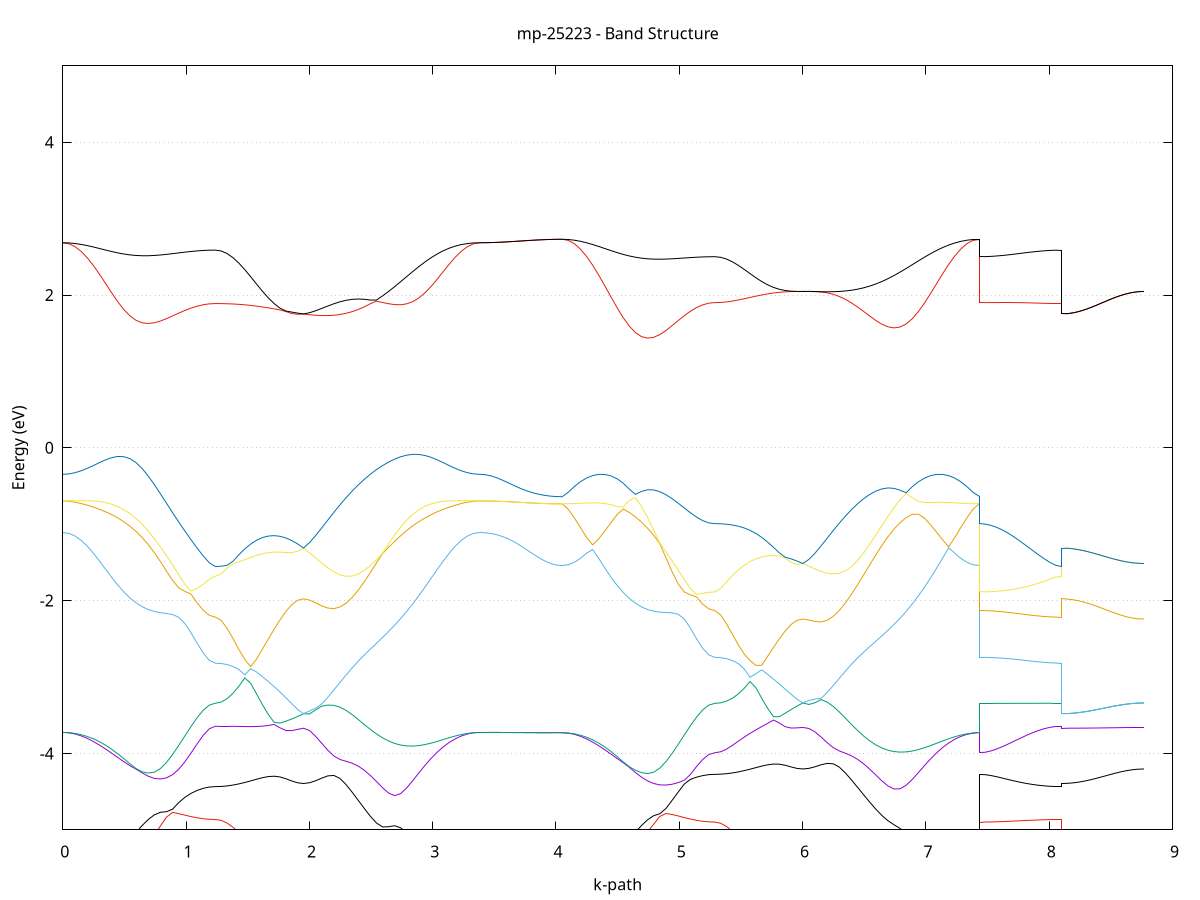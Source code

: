 set title 'mp-25223 - Band Structure'
set xlabel 'k-path'
set ylabel 'Energy (eV)'
set grid y
set yrange [-5:5]
set terminal png size 800,600
set output 'mp-25223_bands_gnuplot.png'
plot '-' using 1:2 with lines notitle, '-' using 1:2 with lines notitle, '-' using 1:2 with lines notitle, '-' using 1:2 with lines notitle, '-' using 1:2 with lines notitle, '-' using 1:2 with lines notitle, '-' using 1:2 with lines notitle, '-' using 1:2 with lines notitle, '-' using 1:2 with lines notitle, '-' using 1:2 with lines notitle, '-' using 1:2 with lines notitle, '-' using 1:2 with lines notitle, '-' using 1:2 with lines notitle, '-' using 1:2 with lines notitle, '-' using 1:2 with lines notitle, '-' using 1:2 with lines notitle, '-' using 1:2 with lines notitle, '-' using 1:2 with lines notitle, '-' using 1:2 with lines notitle, '-' using 1:2 with lines notitle, '-' using 1:2 with lines notitle, '-' using 1:2 with lines notitle, '-' using 1:2 with lines notitle, '-' using 1:2 with lines notitle, '-' using 1:2 with lines notitle, '-' using 1:2 with lines notitle, '-' using 1:2 with lines notitle, '-' using 1:2 with lines notitle, '-' using 1:2 with lines notitle, '-' using 1:2 with lines notitle
0.000000 -50.263072
0.049505 -50.263572
0.099010 -50.264872
0.148515 -50.267172
0.198020 -50.270272
0.247525 -50.274172
0.297029 -50.278872
0.346534 -50.284172
0.396039 -50.290072
0.445544 -50.296572
0.495049 -50.303272
0.544554 -50.310372
0.594059 -50.317572
0.643564 -50.324872
0.693069 -50.332072
0.742574 -50.339072
0.792079 -50.345772
0.841584 -50.352072
0.891088 -50.357972
0.940593 -50.363172
0.990098 -50.367772
1.039603 -50.371672
1.089108 -50.374772
1.138613 -50.376972
1.188118 -50.378272
1.237623 -50.378772
1.237623 -50.378772
1.285259 -50.378572
1.332895 -50.377972
1.380531 -50.377072
1.428167 -50.375872
1.475803 -50.374272
1.523440 -50.372272
1.571076 -50.370072
1.618712 -50.367472
1.666348 -50.364672
1.713984 -50.361572
1.761620 -50.358272
1.809256 -50.354772
1.856892 -50.351072
1.904528 -50.347172
1.952165 -50.343272
1.952165 -50.343272
2.001443 -50.347172
2.050722 -50.350572
2.100001 -50.353272
2.149280 -50.355272
2.198558 -50.356672
2.247837 -50.357072
2.297116 -50.356772
2.346395 -50.355672
2.395673 -50.353672
2.444952 -50.350872
2.494231 -50.347372
2.543510 -50.343172
2.592788 -50.338272
2.642067 -50.332872
2.691346 -50.327072
2.740625 -50.320972
2.789903 -50.314572
2.839182 -50.308072
2.888461 -50.301672
2.937740 -50.295372
2.987018 -50.289272
3.036297 -50.283672
3.085576 -50.278572
3.134855 -50.273972
3.184133 -50.270172
3.233412 -50.267172
3.282691 -50.264872
3.331970 -50.263572
3.381248 -50.263072
3.381248 -50.263072
3.429014 -50.263072
3.476780 -50.263072
3.524545 -50.263072
3.572311 -50.263072
3.620077 -50.263072
3.667842 -50.263072
3.715608 -50.263072
3.763374 -50.263072
3.811139 -50.263072
3.858905 -50.263072
3.906671 -50.263072
3.954436 -50.263072
4.002202 -50.263072
4.049968 -50.263072
4.049968 -50.263072
4.099473 -50.263572
4.148978 -50.264972
4.198483 -50.267172
4.247987 -50.270272
4.297492 -50.274272
4.346997 -50.278872
4.396502 -50.284172
4.446007 -50.290172
4.495512 -50.296472
4.545017 -50.303272
4.594522 -50.310372
4.644027 -50.317572
4.693532 -50.324772
4.743037 -50.331972
4.792542 -50.339072
4.842046 -50.345772
4.891551 -50.352072
4.941056 -50.357972
4.990561 -50.363172
5.040066 -50.367772
5.089571 -50.371672
5.139076 -50.374772
5.188581 -50.376972
5.238086 -50.378272
5.287591 -50.378772
5.287591 -50.378772
5.335227 -50.378572
5.382863 -50.377972
5.430499 -50.377072
5.478135 -50.375872
5.525771 -50.374172
5.573407 -50.372272
5.621043 -50.369972
5.668680 -50.367472
5.716316 -50.364672
5.763952 -50.361572
5.811588 -50.358272
5.859224 -50.354772
5.906860 -50.351072
5.954496 -50.347172
6.002132 -50.343272
6.002132 -50.343272
6.051411 -50.347072
6.100690 -50.350472
6.149969 -50.353272
6.199247 -50.355272
6.248526 -50.356572
6.297805 -50.357072
6.347084 -50.356772
6.396362 -50.355672
6.445641 -50.353672
6.494920 -50.350872
6.544199 -50.347372
6.593477 -50.343172
6.642756 -50.338272
6.692035 -50.332872
6.741314 -50.327072
6.790592 -50.320872
6.839871 -50.314572
6.889150 -50.308072
6.938429 -50.301672
6.987707 -50.295372
7.036986 -50.289272
7.086265 -50.283672
7.135544 -50.278572
7.184822 -50.274072
7.234101 -50.270172
7.283380 -50.267172
7.332659 -50.264872
7.381937 -50.263572
7.431216 -50.263072
7.431216 -50.378772
7.478982 -50.378772
7.526748 -50.378772
7.574513 -50.378772
7.622279 -50.378772
7.670045 -50.378772
7.717810 -50.378772
7.765576 -50.378772
7.813342 -50.378772
7.861107 -50.378772
7.908873 -50.378772
7.956639 -50.378772
8.004404 -50.378772
8.052170 -50.378772
8.099936 -50.378772
8.099936 -50.343272
8.147701 -50.343272
8.195467 -50.343272
8.243233 -50.343272
8.290998 -50.343172
8.338764 -50.343272
8.386530 -50.343272
8.434295 -50.343172
8.482061 -50.343172
8.529827 -50.343172
8.577592 -50.343172
8.625358 -50.343172
8.673124 -50.343172
8.720889 -50.343172
8.768655 -50.343272
e
0.000000 -50.263072
0.049505 -50.263172
0.099010 -50.263472
0.148515 -50.264072
0.198020 -50.264772
0.247525 -50.265672
0.297029 -50.266672
0.346534 -50.267972
0.396039 -50.269272
0.445544 -50.270772
0.495049 -50.272372
0.544554 -50.273972
0.594059 -50.275672
0.643564 -50.277272
0.693069 -50.278972
0.742574 -50.280572
0.792079 -50.282172
0.841584 -50.283572
0.891088 -50.284972
0.940593 -50.286172
0.990098 -50.287272
1.039603 -50.288172
1.089108 -50.288872
1.138613 -50.289372
1.188118 -50.289672
1.237623 -50.289772
1.237623 -50.289772
1.285259 -50.290172
1.332895 -50.291172
1.380531 -50.292972
1.428167 -50.295372
1.475803 -50.298372
1.523440 -50.301972
1.571076 -50.305972
1.618712 -50.310372
1.666348 -50.314972
1.713984 -50.319772
1.761620 -50.324772
1.809256 -50.329672
1.856892 -50.334472
1.904528 -50.338972
1.952165 -50.343172
1.952165 -50.343172
2.001443 -50.338972
2.050722 -50.334772
2.100001 -50.330372
2.149280 -50.326072
2.198558 -50.321772
2.247837 -50.317372
2.297116 -50.313172
2.346395 -50.309072
2.395673 -50.304972
2.444952 -50.301072
2.494231 -50.297272
2.543510 -50.293672
2.592788 -50.290272
2.642067 -50.286972
2.691346 -50.283972
2.740625 -50.281072
2.789903 -50.278372
2.839182 -50.275972
2.888461 -50.273672
2.937740 -50.271672
2.987018 -50.269872
3.036297 -50.268272
3.085576 -50.266872
3.134855 -50.265772
3.184133 -50.264772
3.233412 -50.264072
3.282691 -50.263572
3.331970 -50.263172
3.381248 -50.263072
3.381248 -50.263072
3.429014 -50.263072
3.476780 -50.263072
3.524545 -50.263072
3.572311 -50.263072
3.620077 -50.263072
3.667842 -50.263072
3.715608 -50.263072
3.763374 -50.263072
3.811139 -50.263072
3.858905 -50.263072
3.906671 -50.263072
3.954436 -50.263072
4.002202 -50.263072
4.049968 -50.263072
4.049968 -50.263072
4.099473 -50.263172
4.148978 -50.263472
4.198483 -50.264072
4.247987 -50.264772
4.297492 -50.265672
4.346997 -50.266672
4.396502 -50.267972
4.446007 -50.269272
4.495512 -50.270772
4.545017 -50.272372
4.594522 -50.273972
4.644027 -50.275572
4.693532 -50.277272
4.743037 -50.278972
4.792542 -50.280572
4.842046 -50.282172
4.891551 -50.283572
4.941056 -50.284972
4.990561 -50.286172
5.040066 -50.287272
5.089571 -50.288172
5.139076 -50.288872
5.188581 -50.289372
5.238086 -50.289672
5.287591 -50.289772
5.287591 -50.289772
5.335227 -50.290172
5.382863 -50.291272
5.430499 -50.292972
5.478135 -50.295372
5.525771 -50.298372
5.573407 -50.301872
5.621043 -50.305972
5.668680 -50.310272
5.716316 -50.314972
5.763952 -50.319872
5.811588 -50.324772
5.859224 -50.329672
5.906860 -50.334472
5.954496 -50.338972
6.002132 -50.343272
6.002132 -50.343272
6.051411 -50.338972
6.100690 -50.334772
6.149969 -50.330372
6.199247 -50.326072
6.248526 -50.321672
6.297805 -50.317472
6.347084 -50.313172
6.396362 -50.309072
6.445641 -50.304972
6.494920 -50.301072
6.544199 -50.297272
6.593477 -50.293672
6.642756 -50.290272
6.692035 -50.286972
6.741314 -50.283972
6.790592 -50.281072
6.839871 -50.278372
6.889150 -50.275972
6.938429 -50.273772
6.987707 -50.271672
7.036986 -50.269872
7.086265 -50.268272
7.135544 -50.266872
7.184822 -50.265772
7.234101 -50.264772
7.283380 -50.264072
7.332659 -50.263472
7.381937 -50.263172
7.431216 -50.263072
7.431216 -50.289772
7.478982 -50.289772
7.526748 -50.289772
7.574513 -50.289772
7.622279 -50.289772
7.670045 -50.289772
7.717810 -50.289772
7.765576 -50.289772
7.813342 -50.289772
7.861107 -50.289772
7.908873 -50.289772
7.956639 -50.289772
8.004404 -50.289772
8.052170 -50.289772
8.099936 -50.289772
8.099936 -50.343172
8.147701 -50.343172
8.195467 -50.343172
8.243233 -50.343172
8.290998 -50.343172
8.338764 -50.343172
8.386530 -50.343172
8.434295 -50.343172
8.482061 -50.343172
8.529827 -50.343172
8.577592 -50.343172
8.625358 -50.343172
8.673124 -50.343172
8.720889 -50.343172
8.768655 -50.343272
e
0.000000 -50.254972
0.049505 -50.254872
0.099010 -50.254672
0.148515 -50.254372
0.198020 -50.253872
0.247525 -50.253272
0.297029 -50.252472
0.346534 -50.251672
0.396039 -50.250672
0.445544 -50.249672
0.495049 -50.248572
0.544554 -50.247472
0.594059 -50.246372
0.643564 -50.245172
0.693069 -50.244072
0.742574 -50.242972
0.792079 -50.241872
0.841584 -50.240872
0.891088 -50.239972
0.940593 -50.239072
0.990098 -50.238372
1.039603 -50.237772
1.089108 -50.237272
1.138613 -50.236872
1.188118 -50.236672
1.237623 -50.236572
1.237623 -50.236572
1.285259 -50.236572
1.332895 -50.236472
1.380531 -50.236372
1.428167 -50.236272
1.475803 -50.236072
1.523440 -50.235872
1.571076 -50.235672
1.618712 -50.235472
1.666348 -50.235172
1.713984 -50.234972
1.761620 -50.234772
1.809256 -50.234572
1.856892 -50.234472
1.904528 -50.234372
1.952165 -50.234372
1.952165 -50.234372
2.001443 -50.234372
2.050722 -50.234472
2.100001 -50.234672
2.149280 -50.234972
2.198558 -50.235372
2.247837 -50.235872
2.297116 -50.236472
2.346395 -50.237172
2.395673 -50.237872
2.444952 -50.238772
2.494231 -50.239672
2.543510 -50.240672
2.592788 -50.241772
2.642067 -50.242872
2.691346 -50.244072
2.740625 -50.245272
2.789903 -50.246372
2.839182 -50.247572
2.888461 -50.248672
2.937740 -50.249772
2.987018 -50.250772
3.036297 -50.251672
3.085576 -50.252472
3.134855 -50.253272
3.184133 -50.253872
3.233412 -50.254372
3.282691 -50.254672
3.331970 -50.254872
3.381248 -50.254972
3.381248 -50.254972
3.429014 -50.254972
3.476780 -50.254972
3.524545 -50.254972
3.572311 -50.254972
3.620077 -50.254972
3.667842 -50.254972
3.715608 -50.254972
3.763374 -50.255072
3.811139 -50.255072
3.858905 -50.255072
3.906671 -50.255072
3.954436 -50.255072
4.002202 -50.255072
4.049968 -50.255072
4.049968 -50.255072
4.099473 -50.255072
4.148978 -50.254772
4.198483 -50.254472
4.247987 -50.253972
4.297492 -50.253272
4.346997 -50.252572
4.396502 -50.251772
4.446007 -50.250772
4.495512 -50.249772
4.545017 -50.248672
4.594522 -50.247572
4.644027 -50.246372
4.693532 -50.245272
4.743037 -50.244072
4.792542 -50.242972
4.842046 -50.241872
4.891551 -50.240872
4.941056 -50.239972
4.990561 -50.239072
5.040066 -50.238372
5.089571 -50.237772
5.139076 -50.237272
5.188581 -50.236872
5.238086 -50.236672
5.287591 -50.236572
5.287591 -50.236572
5.335227 -50.236572
5.382863 -50.236572
5.430499 -50.236472
5.478135 -50.236272
5.525771 -50.236072
5.573407 -50.235872
5.621043 -50.235672
5.668680 -50.235472
5.716316 -50.235272
5.763952 -50.234972
5.811588 -50.234772
5.859224 -50.234672
5.906860 -50.234472
5.954496 -50.234372
6.002132 -50.234372
6.002132 -50.234372
6.051411 -50.234372
6.100690 -50.234572
6.149969 -50.234772
6.199247 -50.235072
6.248526 -50.235372
6.297805 -50.235872
6.347084 -50.236472
6.396362 -50.237172
6.445641 -50.237972
6.494920 -50.238772
6.544199 -50.239772
6.593477 -50.240772
6.642756 -50.241872
6.692035 -50.242972
6.741314 -50.244072
6.790592 -50.245272
6.839871 -50.246472
6.889150 -50.247572
6.938429 -50.248772
6.987707 -50.249772
7.036986 -50.250872
7.086265 -50.251772
7.135544 -50.252572
7.184822 -50.253372
7.234101 -50.253972
7.283380 -50.254472
7.332659 -50.254772
7.381937 -50.255072
7.431216 -50.255072
7.431216 -50.236572
7.478982 -50.236572
7.526748 -50.236572
7.574513 -50.236572
7.622279 -50.236572
7.670045 -50.236572
7.717810 -50.236572
7.765576 -50.236572
7.813342 -50.236572
7.861107 -50.236572
7.908873 -50.236572
7.956639 -50.236572
8.004404 -50.236572
8.052170 -50.236572
8.099936 -50.236572
8.099936 -50.234372
8.147701 -50.234372
8.195467 -50.234372
8.243233 -50.234372
8.290998 -50.234372
8.338764 -50.234372
8.386530 -50.234372
8.434295 -50.234372
8.482061 -50.234372
8.529827 -50.234372
8.577592 -50.234372
8.625358 -50.234372
8.673124 -50.234372
8.720889 -50.234372
8.768655 -50.234372
e
0.000000 -18.596472
0.049505 -18.591572
0.099010 -18.577172
0.148515 -18.553472
0.198020 -18.520672
0.247525 -18.479072
0.297029 -18.429172
0.346534 -18.371372
0.396039 -18.306572
0.445544 -18.235372
0.495049 -18.158472
0.544554 -18.076972
0.594059 -17.991872
0.643564 -17.904172
0.693069 -17.815072
0.742574 -17.725772
0.792079 -17.637572
0.841584 -17.551672
0.891088 -17.469172
0.940593 -17.391272
0.990098 -17.319272
1.039603 -17.253972
1.089108 -17.196472
1.138613 -17.148372
1.188118 -17.113372
1.237623 -17.099672
1.237623 -17.099672
1.285259 -17.098172
1.332895 -17.093372
1.380531 -17.085572
1.428167 -17.075172
1.475803 -17.062572
1.523440 -17.047872
1.571076 -17.031972
1.618712 -17.015672
1.666348 -16.999272
1.713984 -16.983872
1.761620 -16.970272
1.809256 -16.962072
1.856892 -16.959772
1.904528 -16.956372
1.952165 -16.951772
1.952165 -16.951772
2.001443 -16.960572
2.050722 -16.976572
2.100001 -17.000172
2.149280 -17.031772
2.198558 -17.071572
2.247837 -17.119372
2.297116 -17.175272
2.346395 -17.238472
2.395673 -17.308472
2.444952 -17.384472
2.494231 -17.465472
2.543510 -17.550472
2.592788 -17.638372
2.642067 -17.727972
2.691346 -17.818072
2.740625 -17.907672
2.789903 -17.995472
2.839182 -18.080572
2.888461 -18.161672
2.937740 -18.238172
2.987018 -18.308972
3.036297 -18.373372
3.085576 -18.430572
3.134855 -18.480172
3.184133 -18.521372
3.233412 -18.553972
3.282691 -18.577372
3.331970 -18.591572
3.381248 -18.596472
3.381248 -18.596472
3.429014 -18.595272
3.476780 -18.591872
3.524545 -18.586172
3.572311 -18.578672
3.620077 -18.569672
3.667842 -18.559372
3.715608 -18.548372
3.763374 -18.537372
3.811139 -18.526672
3.858905 -18.516772
3.906671 -18.508672
3.954436 -18.502372
4.002202 -18.498472
4.049968 -18.497172
4.049968 -18.497172
4.099473 -18.492472
4.148978 -18.478472
4.198483 -18.455272
4.247987 -18.423072
4.297492 -18.382272
4.346997 -18.333372
4.396502 -18.276872
4.446007 -18.213472
4.495512 -18.143972
4.545017 -18.069172
4.594522 -17.989972
4.644027 -17.907672
4.693532 -17.823272
4.743037 -17.737972
4.792542 -17.653172
4.842046 -17.570172
4.891551 -17.490472
4.941056 -17.415272
4.990561 -17.346272
5.040066 -17.284572
5.089571 -17.231572
5.139076 -17.188472
5.188581 -17.156372
5.238086 -17.136572
5.287591 -17.129772
5.287591 -17.129772
5.335227 -17.128072
5.382863 -17.122872
5.430499 -17.114472
5.478135 -17.103172
5.525771 -17.089172
5.573407 -17.073072
5.621043 -17.055472
5.668680 -17.036972
5.716316 -17.018172
5.763952 -16.999972
5.811588 -16.983272
5.859224 -16.969072
5.906860 -16.957972
5.954496 -16.950972
6.002132 -16.948972
6.002132 -16.948972
6.051411 -16.952672
6.100690 -16.963472
6.149969 -16.981672
6.199247 -17.007672
6.248526 -17.041672
6.297805 -17.083872
6.347084 -17.134072
6.396362 -17.191772
6.445641 -17.256172
6.494920 -17.326972
6.544199 -17.403072
6.593477 -17.483572
6.642756 -17.567172
6.692035 -17.652772
6.741314 -17.739372
6.790592 -17.825772
6.839871 -17.910672
6.889150 -17.993172
6.938429 -18.072172
6.987707 -18.146672
7.036986 -18.215872
7.086265 -18.278772
7.135544 -18.334872
7.184822 -18.383372
7.234101 -18.423772
7.283380 -18.455672
7.332659 -18.478672
7.381937 -18.492472
7.431216 -18.497172
7.431216 -17.129772
7.478982 -17.129472
7.526748 -17.128472
7.574513 -17.127072
7.622279 -17.124972
7.670045 -17.122472
7.717810 -17.119472
7.765576 -17.116272
7.813342 -17.113072
7.861107 -17.109672
7.908873 -17.106572
7.956639 -17.103672
8.004404 -17.101572
8.052170 -17.100172
8.099936 -17.099672
8.099936 -16.951772
8.147701 -16.951672
8.195467 -16.951572
8.243233 -16.951472
8.290998 -16.951172
8.338764 -16.950972
8.386530 -16.950672
8.434295 -16.950372
8.482061 -16.949972
8.529827 -16.949672
8.577592 -16.949472
8.625358 -16.949172
8.673124 -16.949072
8.720889 -16.948972
8.768655 -16.948972
e
0.000000 -16.437772
0.049505 -16.439272
0.099010 -16.444072
0.148515 -16.451872
0.198020 -16.462572
0.247525 -16.475972
0.297029 -16.492172
0.346534 -16.510772
0.396039 -16.531472
0.445544 -16.554172
0.495049 -16.578272
0.544554 -16.603772
0.594059 -16.630272
0.643564 -16.657472
0.693069 -16.685072
0.742574 -16.712672
0.792079 -16.740472
0.841584 -16.767972
0.891088 -16.795172
0.940593 -16.821972
0.990098 -16.848772
1.039603 -16.875372
1.089108 -16.901572
1.138613 -16.926572
1.188118 -16.947472
1.237623 -16.956472
1.237623 -16.956472
1.285259 -16.956672
1.332895 -16.957072
1.380531 -16.957772
1.428167 -16.958772
1.475803 -16.959972
1.523440 -16.961172
1.571076 -16.962272
1.618712 -16.963272
1.666348 -16.963772
1.713984 -16.963872
1.761620 -16.963372
1.809256 -16.959472
1.856892 -16.952172
1.904528 -16.949272
1.952165 -16.951772
1.952165 -16.951772
2.001443 -16.945472
2.050722 -16.937572
2.100001 -16.927972
2.149280 -16.916472
2.198558 -16.903272
2.247837 -16.887972
2.297116 -16.870972
2.346395 -16.852172
2.395673 -16.831472
2.444952 -16.809272
2.494231 -16.785772
2.543510 -16.760972
2.592788 -16.735172
2.642067 -16.708772
2.691346 -16.681872
2.740625 -16.655072
2.789903 -16.628372
2.839182 -16.602272
2.888461 -16.577072
2.937740 -16.553072
2.987018 -16.530672
3.036297 -16.510072
3.085576 -16.491672
3.134855 -16.475772
3.184133 -16.462372
3.233412 -16.451672
3.282691 -16.443972
3.331970 -16.439272
3.381248 -16.437772
3.381248 -16.437772
3.429014 -16.439772
3.476780 -16.445672
3.524545 -16.455072
3.572311 -16.467572
3.620077 -16.482672
3.667842 -16.499672
3.715608 -16.517472
3.763374 -16.535772
3.811139 -16.553172
3.858905 -16.568772
3.906671 -16.582272
3.954436 -16.592372
4.002202 -16.598572
4.049968 -16.600772
4.049968 -16.600772
4.099473 -16.601872
4.148978 -16.605172
4.198483 -16.610672
4.247987 -16.618172
4.297492 -16.627772
4.346997 -16.639172
4.396502 -16.652472
4.446007 -16.667272
4.495512 -16.683372
4.545017 -16.700672
4.594522 -16.718772
4.644027 -16.737572
4.693532 -16.756872
4.743037 -16.776272
4.792542 -16.795272
4.842046 -16.813772
4.891551 -16.831572
4.941056 -16.848372
4.990561 -16.863872
5.040066 -16.877972
5.089571 -16.890372
5.139076 -16.900772
5.188581 -16.908772
5.238086 -16.914072
5.287591 -16.915972
5.287591 -16.915972
5.335227 -16.916372
5.382863 -16.917372
5.430499 -16.918972
5.478135 -16.921272
5.525771 -16.923972
5.573407 -16.927072
5.621043 -16.930572
5.668680 -16.934072
5.716316 -16.937572
5.763952 -16.940872
5.811588 -16.943872
5.859224 -16.946272
5.906860 -16.948072
5.954496 -16.948972
6.002132 -16.948972
6.002132 -16.948972
6.051411 -16.947572
6.100690 -16.944872
6.149969 -16.940672
6.199247 -16.934872
6.248526 -16.927472
6.297805 -16.918472
6.347084 -16.907772
6.396362 -16.895472
6.445641 -16.881572
6.494920 -16.866372
6.544199 -16.849972
6.593477 -16.832472
6.642756 -16.814072
6.692035 -16.795072
6.741314 -16.775772
6.790592 -16.756372
6.839871 -16.737072
6.889150 -16.718172
6.938429 -16.700072
6.987707 -16.682772
7.036986 -16.666772
7.086265 -16.652072
7.135544 -16.638972
7.184822 -16.627472
7.234101 -16.618072
7.283380 -16.610572
7.332659 -16.605172
7.381937 -16.601872
7.431216 -16.600772
7.431216 -16.915972
7.478982 -16.916472
7.526748 -16.917672
7.574513 -16.919772
7.622279 -16.922672
7.670045 -16.926172
7.717810 -16.930172
7.765576 -16.934572
7.813342 -16.939072
7.861107 -16.943572
7.908873 -16.947672
7.956639 -16.951272
8.004404 -16.954072
8.052170 -16.955872
8.099936 -16.956472
8.099936 -16.951772
8.147701 -16.951672
8.195467 -16.951572
8.243233 -16.951472
8.290998 -16.951172
8.338764 -16.950972
8.386530 -16.950672
8.434295 -16.950372
8.482061 -16.949972
8.529827 -16.949672
8.577592 -16.949472
8.625358 -16.949172
8.673124 -16.949072
8.720889 -16.948972
8.768655 -16.948972
e
0.000000 -6.227272
0.049505 -6.221772
0.099010 -6.205572
0.148515 -6.178672
0.198020 -6.141672
0.247525 -6.095572
0.297029 -6.041972
0.346534 -5.984972
0.396039 -5.934472
0.445544 -5.907172
0.495049 -5.908872
0.544554 -5.929972
0.594059 -5.964372
0.643564 -6.009772
0.693069 -6.065772
0.742574 -6.131472
0.792079 -6.205272
0.841584 -6.284672
0.891088 -6.366172
0.940593 -6.446072
0.990098 -6.520672
1.039603 -6.586672
1.089108 -6.641072
1.138613 -6.681572
1.188118 -6.706572
1.237623 -6.714972
1.237623 -6.714972
1.285259 -6.708572
1.332895 -6.689572
1.380531 -6.658072
1.428167 -6.614672
1.475803 -6.560072
1.523440 -6.494972
1.571076 -6.420672
1.618712 -6.338872
1.666348 -6.251372
1.713984 -6.160872
1.761620 -6.070472
1.809256 -5.984072
1.856892 -5.905972
1.904528 -5.840172
1.952165 -5.789572
1.952165 -5.789572
2.001443 -5.830472
2.050722 -5.864772
2.100001 -5.892672
2.149280 -5.914172
2.198558 -5.929672
2.247837 -5.939472
2.297116 -5.943972
2.346395 -5.943872
2.395673 -5.939472
2.444952 -5.931572
2.494231 -5.920772
2.543510 -5.907772
2.592788 -5.893272
2.642067 -5.877672
2.691346 -5.861572
2.740625 -5.845472
2.789903 -5.829572
2.839182 -5.813972
2.888461 -5.798772
2.937740 -5.825972
2.987018 -5.904372
3.036297 -5.976072
3.085576 -6.040072
3.134855 -6.095772
3.184133 -6.142272
3.233412 -6.179072
3.282691 -6.205672
3.331970 -6.221872
3.381248 -6.227272
3.381248 -6.227272
3.429014 -6.222672
3.476780 -6.209072
3.524545 -6.186872
3.572311 -6.157072
3.620077 -6.120972
3.667842 -6.079972
3.715608 -6.035872
3.763374 -5.990872
3.811139 -5.947272
3.858905 -5.907272
3.906671 -5.873172
3.954436 -5.847172
4.002202 -5.830772
4.049968 -5.825272
4.049968 -5.825272
4.099473 -5.820672
4.148978 -5.807272
4.198483 -5.785972
4.247987 -5.768872
4.297492 -5.788272
4.346997 -5.819572
4.396502 -5.854572
4.446007 -5.892072
4.495512 -5.931572
4.545017 -5.973272
4.594522 -6.017972
4.644027 -6.066872
4.693532 -6.121172
4.743037 -6.181772
4.792542 -6.249072
4.842046 -6.322272
4.891551 -6.399472
4.941056 -6.478072
4.990561 -6.554772
5.040066 -6.626272
5.089571 -6.689372
5.139076 -6.741472
5.188581 -6.780172
5.238086 -6.804172
5.287591 -6.812272
5.287591 -6.812272
5.335227 -6.805772
5.382863 -6.786372
5.430499 -6.754372
5.478135 -6.710372
5.525771 -6.654872
5.573407 -6.588872
5.621043 -6.513872
5.668680 -6.431272
5.716316 -6.343372
5.763952 -6.252572
5.811588 -6.162372
5.859224 -6.076272
5.906860 -5.998272
5.954496 -5.931972
6.002132 -5.879672
6.002132 -5.879672
6.051411 -5.923272
6.100690 -5.960672
6.149969 -5.992072
6.199247 -6.017772
6.248526 -6.037972
6.297805 -6.053072
6.347084 -6.063472
6.396362 -6.069372
6.445641 -6.071472
6.494920 -6.069972
6.544199 -6.065172
6.593477 -6.057472
6.642756 -6.047072
6.692035 -6.033872
6.741314 -6.018172
6.790592 -5.999672
6.839871 -5.978472
6.889150 -5.954672
6.938429 -5.928272
6.987707 -5.899772
7.036986 -5.869472
7.086265 -5.838372
7.135544 -5.807272
7.184822 -5.777572
7.234101 -5.755672
7.283380 -5.785472
7.332659 -5.807372
7.381937 -5.820772
7.431216 -5.825272
7.431216 -6.812272
7.478982 -6.811072
7.526748 -6.807472
7.574513 -6.801772
7.622279 -6.794272
7.670045 -6.785172
7.717810 -6.774972
7.765576 -6.764072
7.813342 -6.753272
7.861107 -6.742972
7.908873 -6.733572
7.956639 -6.725772
8.004404 -6.719872
8.052170 -6.716172
8.099936 -6.714972
8.099936 -5.789572
8.147701 -5.790672
8.195467 -5.794172
8.243233 -5.799772
8.290998 -5.807072
8.338764 -5.815772
8.386530 -5.825472
8.434295 -5.835572
8.482061 -5.845472
8.529827 -5.854872
8.577592 -5.863272
8.625358 -5.870172
8.673124 -5.875372
8.720889 -5.878572
8.768655 -5.879672
e
0.000000 -5.704072
0.049505 -5.705372
0.099010 -5.709072
0.148515 -5.715072
0.198020 -5.722872
0.247525 -5.731572
0.297029 -5.739672
0.346534 -5.743672
0.396039 -5.734272
0.445544 -5.695972
0.495049 -5.624772
0.544554 -5.531872
0.594059 -5.426172
0.643564 -5.312072
0.693069 -5.192572
0.742574 -5.070472
0.792079 -4.949172
0.841584 -4.833472
0.891088 -4.772072
0.940593 -4.789072
0.990098 -4.808572
1.039603 -4.827272
1.089108 -4.843272
1.138613 -4.855272
1.188118 -4.862772
1.237623 -4.865272
1.237623 -4.865272
1.285259 -4.877672
1.332895 -4.912972
1.380531 -4.966872
1.428167 -5.033972
1.475803 -5.109372
1.523440 -5.189072
1.571076 -5.270072
1.618712 -5.350072
1.666348 -5.427472
1.713984 -5.500972
1.761620 -5.569972
1.809256 -5.633672
1.856892 -5.691572
1.904528 -5.743672
1.952165 -5.789572
1.952165 -5.789572
2.001443 -5.753172
2.050722 -5.730072
2.100001 -5.714572
2.149280 -5.700572
2.198558 -5.682672
2.247837 -5.656672
2.297116 -5.620372
2.346395 -5.572372
2.395673 -5.513172
2.444952 -5.444572
2.494231 -5.371372
2.543510 -5.304772
2.592788 -5.272072
2.642067 -5.302372
2.691346 -5.376872
2.740625 -5.466772
2.789903 -5.560272
2.839182 -5.652672
2.888461 -5.741672
2.937740 -5.784172
2.987018 -5.770172
3.036297 -5.756872
3.085576 -5.744472
3.134855 -5.733172
3.184133 -5.723272
3.233412 -5.715172
3.282691 -5.709072
3.331970 -5.705372
3.381248 -5.704072
3.381248 -5.704072
3.429014 -5.703972
3.476780 -5.703672
3.524545 -5.703172
3.572311 -5.702472
3.620077 -5.701572
3.667842 -5.700672
3.715608 -5.699672
3.763374 -5.698772
3.811139 -5.697872
3.858905 -5.696972
3.906671 -5.696272
3.954436 -5.695772
4.002202 -5.695472
4.049968 -5.695372
4.049968 -5.695372
4.099473 -5.699172
4.148978 -5.710072
4.198483 -5.726572
4.247987 -5.735872
4.297492 -5.704572
4.346997 -5.656772
4.396502 -5.599872
4.446007 -5.535172
4.495512 -5.463472
4.545017 -5.385472
4.594522 -5.301872
4.644027 -5.213572
4.693532 -5.121072
4.743037 -5.025372
4.792542 -4.926672
4.842046 -4.825472
4.891551 -4.787272
4.941056 -4.799672
4.990561 -4.818972
5.040066 -4.839872
5.089571 -4.859572
5.139076 -4.876272
5.188581 -4.888772
5.238086 -4.896472
5.287591 -4.899072
5.287591 -4.899072
5.335227 -4.914272
5.382863 -4.956772
5.430499 -5.019372
5.478135 -5.094572
5.525771 -5.176472
5.573407 -5.261172
5.621043 -5.345672
5.668680 -5.428272
5.716316 -5.507672
5.763952 -5.582872
5.811588 -5.653172
5.859224 -5.718272
5.906860 -5.777872
5.954496 -5.831672
6.002132 -5.879672
6.002132 -5.879672
6.051411 -5.840372
6.100690 -5.813272
6.149969 -5.793972
6.199247 -5.776772
6.248526 -5.756972
6.297805 -5.730472
6.347084 -5.694572
6.396362 -5.648072
6.445641 -5.590672
6.494920 -5.523372
6.544199 -5.448772
6.593477 -5.371572
6.642756 -5.300072
6.692035 -5.248772
6.741314 -5.235372
6.790592 -5.263572
6.839871 -5.317072
6.889150 -5.380472
6.938429 -5.445872
6.987707 -5.509572
7.036986 -5.569572
7.086265 -5.624872
7.135544 -5.674772
7.184822 -5.718572
7.234101 -5.750572
7.283380 -5.727572
7.332659 -5.710072
7.381937 -5.699072
7.431216 -5.695372
7.431216 -4.899072
7.478982 -4.898672
7.526748 -4.897472
7.574513 -4.895472
7.622279 -4.892872
7.670045 -4.889672
7.717810 -4.886072
7.765576 -4.882372
7.813342 -4.878572
7.861107 -4.874972
7.908873 -4.871772
7.956639 -4.869072
8.004404 -4.866972
8.052170 -4.865772
8.099936 -4.865272
8.099936 -5.789572
8.147701 -5.790672
8.195467 -5.794172
8.243233 -5.799772
8.290998 -5.807072
8.338764 -5.815772
8.386530 -5.825472
8.434295 -5.835572
8.482061 -5.845472
8.529827 -5.854872
8.577592 -5.863272
8.625358 -5.870172
8.673124 -5.875372
8.720889 -5.878572
8.768655 -5.879672
e
0.000000 -5.704072
0.049505 -5.698872
0.099010 -5.683372
0.148515 -5.657572
0.198020 -5.621772
0.247525 -5.576172
0.297029 -5.521072
0.346534 -5.456972
0.396039 -5.384572
0.445544 -5.304672
0.495049 -5.218472
0.544554 -5.127672
0.594059 -5.034972
0.643564 -4.944972
0.693069 -4.864872
0.742574 -4.804372
0.792079 -4.771072
0.841584 -4.763172
0.891088 -4.729572
0.940593 -4.643072
0.990098 -4.575472
1.039603 -4.523872
1.089108 -4.485072
1.138613 -4.457372
1.188118 -4.440672
1.237623 -4.435072
1.237623 -4.435072
1.285259 -4.432772
1.332895 -4.425872
1.380531 -4.414672
1.428167 -4.399472
1.475803 -4.381072
1.523440 -4.360272
1.571076 -4.338572
1.618712 -4.318472
1.666348 -4.303572
1.713984 -4.298672
1.761620 -4.308172
1.809256 -4.331672
1.856892 -4.361172
1.904528 -4.385072
1.952165 -4.394072
1.952165 -4.394072
2.001443 -4.384372
2.050722 -4.358172
2.100001 -4.323972
2.149280 -4.294472
2.198558 -4.288872
2.247837 -4.327972
2.297116 -4.407872
2.346395 -4.507272
2.395673 -4.613472
2.444952 -4.720472
2.494231 -4.822772
2.543510 -4.910872
2.592788 -4.962672
2.642067 -4.960272
2.691346 -4.946772
2.740625 -4.974872
2.789903 -5.042772
2.839182 -5.127672
2.888461 -5.216372
2.937740 -5.302572
2.987018 -5.383272
3.036297 -5.456372
3.085576 -5.521072
3.134855 -5.576472
3.184133 -5.622172
3.233412 -5.657872
3.282691 -5.683472
3.331970 -5.698872
3.381248 -5.704072
3.381248 -5.704072
3.429014 -5.703972
3.476780 -5.703672
3.524545 -5.703172
3.572311 -5.702472
3.620077 -5.701572
3.667842 -5.700672
3.715608 -5.699672
3.763374 -5.698772
3.811139 -5.697772
3.858905 -5.696972
3.906671 -5.696272
3.954436 -5.695772
4.002202 -5.695472
4.049968 -5.695372
4.049968 -5.695372
4.099473 -5.690172
4.148978 -5.674572
4.198483 -5.648772
4.247987 -5.612972
4.297492 -5.567372
4.346997 -5.512272
4.396502 -5.448272
4.446007 -5.376072
4.495512 -5.296472
4.545017 -5.210872
4.594522 -5.121272
4.644027 -5.030572
4.693532 -4.943772
4.743037 -4.868972
4.792542 -4.815572
4.842046 -4.789572
4.891551 -4.721872
4.941056 -4.615772
4.990561 -4.507772
5.040066 -4.402172
5.089571 -4.339872
5.139076 -4.311772
5.188581 -4.291372
5.238086 -4.278572
5.287591 -4.274272
5.287591 -4.274272
5.335227 -4.272172
5.382863 -4.266072
5.430499 -4.256172
5.478135 -4.242572
5.525771 -4.225972
5.573407 -4.206872
5.621043 -4.186572
5.668680 -4.166572
5.716316 -4.149672
5.763952 -4.139772
5.811588 -4.141172
5.859224 -4.155572
5.906860 -4.177472
5.954496 -4.196572
6.002132 -4.203972
6.002132 -4.203972
6.051411 -4.196072
6.100690 -4.175172
6.149969 -4.149372
6.199247 -4.130772
6.248526 -4.136072
6.297805 -4.180072
6.347084 -4.256172
6.396362 -4.347272
6.445641 -4.443972
6.494920 -4.541772
6.544199 -4.637872
6.593477 -4.729272
6.642756 -4.812372
6.692035 -4.881472
6.741314 -4.933972
6.790592 -4.982572
6.839871 -5.044572
6.889150 -5.120872
6.938429 -5.204172
6.987707 -5.288072
7.036986 -5.368472
7.086265 -5.442572
7.135544 -5.508672
7.184822 -5.565572
7.234101 -5.612372
7.283380 -5.648772
7.332659 -5.674672
7.381937 -5.690172
7.431216 -5.695372
7.431216 -4.274272
7.478982 -4.278372
7.526748 -4.289772
7.574513 -4.305872
7.622279 -4.324172
7.670045 -4.343072
7.717810 -4.361272
7.765576 -4.377972
7.813342 -4.392972
7.861107 -4.405772
7.908873 -4.416272
7.956639 -4.424472
8.004404 -4.430372
8.052170 -4.433872
8.099936 -4.435072
8.099936 -4.394072
8.147701 -4.391972
8.195467 -4.385572
8.243233 -4.375172
8.290998 -4.361172
8.338764 -4.344172
8.386530 -4.324872
8.434295 -4.303972
8.482061 -4.282672
8.529827 -4.261972
8.577592 -4.242972
8.625358 -4.226772
8.673124 -4.214472
8.720889 -4.206672
8.768655 -4.203972
e
0.000000 -3.725572
0.049505 -3.730672
0.099010 -3.745772
0.148515 -3.770372
0.198020 -3.803472
0.247525 -3.844172
0.297029 -3.890972
0.346534 -3.942472
0.396039 -3.997072
0.445544 -4.052972
0.495049 -4.108272
0.544554 -4.160472
0.594059 -4.206372
0.643564 -4.254472
0.693069 -4.298872
0.742574 -4.327072
0.792079 -4.335372
0.841584 -4.320172
0.891088 -4.277872
0.940593 -4.206772
0.990098 -4.110072
1.039603 -3.996472
1.089108 -3.876972
1.138613 -3.764572
1.188118 -3.678272
1.237623 -3.644372
1.237623 -3.644372
1.285259 -3.644272
1.332895 -3.644272
1.380531 -3.645172
1.428167 -3.646972
1.475803 -3.648872
1.523440 -3.649572
1.571076 -3.648172
1.618712 -3.643572
1.666348 -3.634772
1.713984 -3.621272
1.761620 -3.665172
1.809256 -3.699872
1.856892 -3.702572
1.904528 -3.685272
1.952165 -3.670472
1.952165 -3.670472
2.001443 -3.700772
2.050722 -3.776672
2.100001 -3.867172
2.149280 -3.957572
2.198558 -4.033572
2.247837 -4.079572
2.297116 -4.103372
2.346395 -4.128072
2.395673 -4.165972
2.444952 -4.219872
2.494231 -4.288472
2.543510 -4.367172
2.592788 -4.448672
2.642067 -4.519272
2.691346 -4.553272
2.740625 -4.526072
2.789903 -4.450772
2.839182 -4.354872
2.888461 -4.254272
2.937740 -4.156572
2.987018 -4.065972
3.036297 -3.984972
3.085576 -3.914772
3.134855 -3.855772
3.184133 -3.808172
3.233412 -3.771672
3.282691 -3.745872
3.331970 -3.730572
3.381248 -3.725572
3.381248 -3.725572
3.429014 -3.725572
3.476780 -3.725772
3.524545 -3.725972
3.572311 -3.726372
3.620077 -3.726772
3.667842 -3.727172
3.715608 -3.727672
3.763374 -3.728172
3.811139 -3.728572
3.858905 -3.728972
3.906671 -3.729372
3.954436 -3.729572
4.002202 -3.729772
4.049968 -3.729872
4.049968 -3.729872
4.099473 -3.735072
4.148978 -3.750672
4.198483 -3.776072
4.247987 -3.810372
4.297492 -3.852172
4.346997 -3.900372
4.396502 -3.953172
4.446007 -4.009072
4.495512 -4.065972
4.545017 -4.121972
4.594522 -4.182272
4.644027 -4.250472
4.693532 -4.311072
4.743037 -4.360072
4.792542 -4.394272
4.842046 -4.412372
4.891551 -4.414872
4.941056 -4.403972
4.990561 -4.382772
5.040066 -4.351872
5.089571 -4.276372
5.139076 -4.173772
5.188581 -4.081872
5.238086 -4.016272
5.287591 -3.991872
5.287591 -3.991872
5.335227 -3.978972
5.382863 -3.943872
5.430499 -3.895072
5.478135 -3.841072
5.525771 -3.787972
5.573407 -3.738572
5.621043 -3.692672
5.668680 -3.649272
5.716316 -3.606572
5.763952 -3.563472
5.811588 -3.602472
5.859224 -3.650772
5.906860 -3.668172
5.954496 -3.665972
6.002132 -3.660772
6.002132 -3.660772
6.051411 -3.673872
6.100690 -3.718672
6.149969 -3.785772
6.199247 -3.859672
6.248526 -3.924572
6.297805 -3.967972
6.347084 -3.998072
6.396362 -4.032072
6.445641 -4.077672
6.494920 -4.136372
6.544199 -4.206072
6.593477 -4.282572
6.642756 -4.359372
6.692035 -4.425872
6.741314 -4.466172
6.790592 -4.463672
6.839871 -4.417172
6.889150 -4.341572
6.938429 -4.252872
6.987707 -4.161572
7.036986 -4.073972
7.086265 -3.993872
7.135544 -3.923372
7.184822 -3.863572
7.234101 -3.814972
7.283380 -3.777472
7.332659 -3.750872
7.381937 -3.735072
7.431216 -3.729872
7.431216 -3.991872
7.478982 -3.985672
7.526748 -3.968272
7.574513 -3.942272
7.622279 -3.910472
7.670045 -3.875272
7.717810 -3.838472
7.765576 -3.801372
7.813342 -3.765572
7.861107 -3.732272
7.908873 -3.702772
7.956639 -3.678272
8.004404 -3.659772
8.052170 -3.648272
8.099936 -3.644372
8.099936 -3.670472
8.147701 -3.670372
8.195467 -3.670172
8.243233 -3.669672
8.290998 -3.669072
8.338764 -3.668372
8.386530 -3.667472
8.434295 -3.666472
8.482061 -3.665372
8.529827 -3.664272
8.577592 -3.663172
8.625358 -3.662172
8.673124 -3.661472
8.720889 -3.660972
8.768655 -3.660772
e
0.000000 -3.725472
0.049505 -3.728772
0.099010 -3.738472
0.148515 -3.754872
0.198020 -3.778172
0.247525 -3.808672
0.297029 -3.846772
0.346534 -3.892472
0.396039 -3.945672
0.445544 -4.005272
0.495049 -4.069372
0.544554 -4.135072
0.594059 -4.198272
0.643564 -4.241172
0.693069 -4.257472
0.742574 -4.245572
0.792079 -4.198072
0.841584 -4.117372
0.891088 -4.013072
0.940593 -3.895072
0.990098 -3.771172
1.039603 -3.648072
1.089108 -3.533072
1.138613 -3.435572
1.188118 -3.367972
1.237623 -3.343472
1.237623 -3.343472
1.285259 -3.328172
1.332895 -3.283472
1.380531 -3.212572
1.428167 -3.120472
1.475803 -3.012372
1.523440 -3.081472
1.571076 -3.219772
1.618712 -3.360672
1.666348 -3.489072
1.713984 -3.593672
1.761620 -3.602572
1.809256 -3.578672
1.856892 -3.549772
1.904528 -3.516672
1.952165 -3.480872
1.952165 -3.480872
2.001443 -3.483072
2.050722 -3.430472
2.100001 -3.381572
2.149280 -3.367572
2.198558 -3.371372
2.247837 -3.395172
2.297116 -3.437072
2.346395 -3.492572
2.395673 -3.555972
2.444952 -3.621872
2.494231 -3.685772
2.543510 -3.744572
2.592788 -3.795672
2.642067 -3.837672
2.691346 -3.869572
2.740625 -3.891072
2.789903 -3.902472
2.839182 -3.904372
2.888461 -3.897972
2.937740 -3.884472
2.987018 -3.865672
3.036297 -3.843272
3.085576 -3.818972
3.134855 -3.794672
3.184133 -3.772172
3.233412 -3.752772
3.282691 -3.737972
3.331970 -3.728672
3.381248 -3.725472
3.381248 -3.725472
3.429014 -3.725572
3.476780 -3.725772
3.524545 -3.725972
3.572311 -3.726372
3.620077 -3.726772
3.667842 -3.727172
3.715608 -3.727672
3.763374 -3.728172
3.811139 -3.728572
3.858905 -3.728972
3.906671 -3.729372
3.954436 -3.729572
4.002202 -3.729772
4.049968 -3.729772
4.049968 -3.729772
4.099473 -3.733372
4.148978 -3.744172
4.198483 -3.762372
4.247987 -3.788372
4.297492 -3.822472
4.346997 -3.865072
4.396502 -3.916072
4.446007 -3.975172
4.495512 -4.040872
4.545017 -4.111072
4.594522 -4.174372
4.644027 -4.219572
4.693532 -4.252272
4.743037 -4.264472
4.792542 -4.246572
4.842046 -4.192972
4.891551 -4.107972
4.941056 -4.001572
4.990561 -3.883172
5.040066 -3.760072
5.089571 -3.638872
5.139076 -3.526772
5.188581 -3.432772
5.238086 -3.368472
5.287591 -3.345372
5.287591 -3.345372
5.335227 -3.338172
5.382863 -3.315972
5.430499 -3.277772
5.478135 -3.222272
5.525771 -3.149172
5.573407 -3.060072
5.621043 -3.139872
5.668680 -3.279572
5.716316 -3.409672
5.763952 -3.520272
5.811588 -3.518972
5.859224 -3.473172
5.906860 -3.426672
5.954496 -3.381172
6.002132 -3.339772
6.002132 -3.339772
6.051411 -3.359772
6.100690 -3.336772
6.149969 -3.296072
6.199247 -3.328972
6.248526 -3.385372
6.297805 -3.457872
6.347084 -3.538672
6.396362 -3.620972
6.445641 -3.699972
6.494920 -3.772272
6.544199 -3.835372
6.593477 -3.887872
6.642756 -3.928972
6.692035 -3.958372
6.741314 -3.976172
6.790592 -3.983272
6.839871 -3.980372
6.889150 -3.968972
6.938429 -3.950372
6.987707 -3.926172
7.036986 -3.898272
7.086265 -3.868172
7.135544 -3.837772
7.184822 -3.808572
7.234101 -3.782372
7.283380 -3.760272
7.332659 -3.743672
7.381937 -3.733272
7.431216 -3.729772
7.431216 -3.345372
7.478982 -3.345272
7.526748 -3.345272
7.574513 -3.345172
7.622279 -3.344972
7.670045 -3.344872
7.717810 -3.344672
7.765576 -3.344472
7.813342 -3.344272
7.861107 -3.344072
7.908873 -3.343872
7.956639 -3.343672
8.004404 -3.343572
8.052170 -3.343472
8.099936 -3.343472
8.099936 -3.480872
8.147701 -3.479072
8.195467 -3.473972
8.243233 -3.465672
8.290998 -3.454672
8.338764 -3.441472
8.386530 -3.426672
8.434295 -3.411072
8.482061 -3.395372
8.529827 -3.380372
8.577592 -3.366872
8.625358 -3.355472
8.673124 -3.346972
8.720889 -3.341572
8.768655 -3.339772
e
0.000000 -1.108772
0.049505 -1.120172
0.099010 -1.154272
0.148515 -1.210272
0.198020 -1.286172
0.247525 -1.377872
0.297029 -1.480372
0.346534 -1.587672
0.396039 -1.694272
0.445544 -1.794972
0.495049 -1.885972
0.544554 -1.964572
0.594059 -2.029272
0.643564 -2.079872
0.693069 -2.117072
0.742574 -2.142372
0.792079 -2.158072
0.841584 -2.168472
0.891088 -2.182372
0.940593 -2.218572
0.990098 -2.299672
1.039603 -2.420872
1.089108 -2.556772
1.138613 -2.684672
1.188118 -2.781372
1.237623 -2.818972
1.237623 -2.818972
1.285259 -2.823472
1.332895 -2.837272
1.380531 -2.862072
1.428167 -2.902272
1.475803 -2.970572
1.523440 -2.893072
1.571076 -2.932972
1.618712 -2.995372
1.666348 -3.058772
1.713984 -3.125772
1.761620 -3.196872
1.809256 -3.271672
1.856892 -3.348672
1.904528 -3.423572
1.952165 -3.480872
1.952165 -3.480872
2.001443 -3.443272
2.050722 -3.408572
2.100001 -3.353872
2.149280 -3.265272
2.198558 -3.170072
2.247837 -3.072072
2.297116 -2.975072
2.346395 -2.882072
2.395673 -2.794872
2.444952 -2.713272
2.494231 -2.635772
2.543510 -2.559972
2.592788 -2.483672
2.642067 -2.404872
2.691346 -2.322072
2.740625 -2.234172
2.789903 -2.140372
2.839182 -2.040272
2.888461 -1.934272
2.937740 -1.823072
2.987018 -1.708572
3.036297 -1.593472
3.085576 -1.481572
3.134855 -1.377172
3.184133 -1.285072
3.233412 -1.209472
3.282691 -1.153872
3.331970 -1.120072
3.381248 -1.108772
3.381248 -1.108772
3.429014 -1.112072
3.476780 -1.122372
3.524545 -1.139772
3.572311 -1.164772
3.620077 -1.197572
3.667842 -1.237772
3.715608 -1.284372
3.763374 -1.335072
3.811139 -1.386872
3.858905 -1.436172
3.906671 -1.479172
3.954436 -1.512672
4.002202 -1.533872
4.049968 -1.541072
4.049968 -1.541072
4.099473 -1.530272
4.148978 -1.498472
4.198483 -1.446972
4.247987 -1.379072
4.297492 -1.331672
4.346997 -1.448172
4.396502 -1.574572
4.446007 -1.693072
4.495512 -1.800272
4.545017 -1.893672
4.594522 -1.971972
4.644027 -2.034972
4.693532 -2.083172
4.743037 -2.117472
4.792542 -2.139472
4.842046 -2.151272
4.891551 -2.156272
4.941056 -2.160372
4.990561 -2.178172
5.040066 -2.240072
5.089571 -2.358272
5.139076 -2.496972
5.188581 -2.622072
5.238086 -2.710072
5.287591 -2.742072
5.287591 -2.742072
5.335227 -2.746472
5.382863 -2.759972
5.430499 -2.784272
5.478135 -2.824272
5.525771 -2.893172
5.573407 -3.003772
5.621043 -2.957972
5.668680 -2.906172
5.716316 -2.965272
5.763952 -3.027272
5.811588 -3.092172
5.859224 -3.159372
5.906860 -3.226772
5.954496 -3.290072
6.002132 -3.339772
6.002132 -3.339772
6.051411 -3.306472
6.100690 -3.289572
6.149969 -3.279872
6.199247 -3.202072
6.248526 -3.112272
6.297805 -3.017372
6.347084 -2.923172
6.396362 -2.833672
6.445641 -2.750972
6.494920 -2.674672
6.544199 -2.602672
6.593477 -2.532672
6.642756 -2.462172
6.692035 -2.389272
6.741314 -2.312372
6.790592 -2.229972
6.839871 -2.140872
6.889150 -2.044172
6.938429 -1.939272
6.987707 -1.825972
7.036986 -1.704872
7.086265 -1.576972
7.135544 -1.444172
7.184822 -1.308772
7.234101 -1.379272
7.283380 -1.447672
7.332659 -1.498772
7.381937 -1.530372
7.431216 -1.541072
7.431216 -2.742072
7.478982 -2.742872
7.526748 -2.745072
7.574513 -2.748772
7.622279 -2.753772
7.670045 -2.759972
7.717810 -2.767272
7.765576 -2.775372
7.813342 -2.783972
7.861107 -2.792672
7.908873 -2.800972
7.956639 -2.808272
8.004404 -2.813972
8.052170 -2.817672
8.099936 -2.818972
8.099936 -3.480872
8.147701 -3.479072
8.195467 -3.473972
8.243233 -3.465672
8.290998 -3.454672
8.338764 -3.441472
8.386530 -3.426672
8.434295 -3.410972
8.482061 -3.395272
8.529827 -3.380372
8.577592 -3.366872
8.625358 -3.355472
8.673124 -3.346972
8.720889 -3.341572
8.768655 -3.339772
e
0.000000 -0.695172
0.049505 -0.699372
0.099010 -0.711172
0.148515 -0.728872
0.198020 -0.750772
0.247525 -0.775972
0.297029 -0.804472
0.346534 -0.836772
0.396039 -0.873972
0.445544 -0.916972
0.495049 -0.967272
0.544554 -1.026072
0.594059 -1.094772
0.643564 -1.174872
0.693069 -1.267372
0.742574 -1.372772
0.792079 -1.489772
0.841584 -1.614272
0.891088 -1.735972
0.940593 -1.833272
0.990098 -1.879772
1.039603 -1.912872
1.089108 -2.027872
1.138613 -2.125072
1.188118 -2.192372
1.237623 -2.216772
1.237623 -2.216772
1.285259 -2.259372
1.332895 -2.364272
1.380531 -2.498772
1.428167 -2.641172
1.475803 -2.769972
1.523440 -2.864072
1.571076 -2.766372
1.618712 -2.635672
1.666348 -2.504172
1.713984 -2.375072
1.761620 -2.252572
1.809256 -2.142472
1.856892 -2.053272
1.904528 -1.995772
1.952165 -1.976972
1.952165 -1.976972
2.001443 -1.992972
2.050722 -2.029272
2.100001 -2.068972
2.149280 -2.097572
2.198558 -2.104572
2.247837 -2.083872
2.297116 -2.034672
2.346395 -1.959872
2.395673 -1.864472
2.444952 -1.753972
2.494231 -1.633272
2.543510 -1.507272
2.592788 -1.385172
2.642067 -1.303572
2.691346 -1.224372
2.740625 -1.150072
2.789903 -1.081772
2.839182 -1.020272
2.888461 -0.965572
2.937740 -0.917272
2.987018 -0.874972
3.036297 -0.837772
3.085576 -0.805172
3.134855 -0.776372
3.184133 -0.750872
3.233412 -0.728772
3.282691 -0.711072
3.331970 -0.699272
3.381248 -0.695172
3.381248 -0.695172
3.429014 -0.695572
3.476780 -0.697072
3.524545 -0.699372
3.572311 -0.702372
3.620077 -0.705972
3.667842 -0.710072
3.715608 -0.714272
3.763374 -0.718572
3.811139 -0.722572
3.858905 -0.726172
3.906671 -0.729172
3.954436 -0.731372
4.002202 -0.732772
4.049968 -0.733272
4.049968 -0.733272
4.099473 -0.804472
4.148978 -0.918172
4.198483 -1.043172
4.247987 -1.173272
4.297492 -1.270272
4.346997 -1.190072
4.396502 -1.087172
4.446007 -0.979872
4.495512 -0.873772
4.545017 -0.800872
4.594522 -0.845972
4.644027 -0.902972
4.693532 -0.972172
4.743037 -1.053372
4.792542 -1.145772
4.842046 -1.254672
4.891551 -1.438472
4.941056 -1.619672
4.990561 -1.780272
5.040066 -1.886572
5.089571 -1.922572
5.139076 -1.951572
5.188581 -2.043972
5.238086 -2.107172
5.287591 -2.129972
5.287591 -2.129972
5.335227 -2.187572
5.382863 -2.304872
5.430499 -2.440072
5.478135 -2.577072
5.525771 -2.697472
5.573407 -2.783972
5.621043 -2.847972
5.668680 -2.846772
5.716316 -2.730472
5.763952 -2.613172
5.811588 -2.499672
5.859224 -2.396472
5.906860 -2.312372
5.954496 -2.258772
6.002132 -2.241872
6.002132 -2.241872
6.051411 -2.253872
6.100690 -2.273572
6.149969 -2.279272
6.199247 -2.257872
6.248526 -2.206472
6.297805 -2.128472
6.347084 -2.029972
6.396362 -1.916572
6.445641 -1.792972
6.494920 -1.663572
6.544199 -1.532172
6.593477 -1.402672
6.642756 -1.278872
6.692035 -1.164772
6.741314 -1.063672
6.790592 -0.978872
6.839871 -0.913172
6.889150 -0.871472
6.938429 -0.868172
6.987707 -0.919672
7.036986 -1.006272
7.086265 -1.104572
7.135544 -1.203472
7.184822 -1.296572
7.234101 -1.173772
7.283380 -1.042072
7.332659 -0.917172
7.381937 -0.803972
7.431216 -0.733272
7.431216 -2.129972
7.478982 -2.131072
7.526748 -2.134272
7.574513 -2.139472
7.622279 -2.146372
7.670045 -2.154572
7.717810 -2.163772
7.765576 -2.173472
7.813342 -2.183072
7.861107 -2.192272
7.908873 -2.200472
7.956639 -2.207372
8.004404 -2.212472
8.052170 -2.215672
8.099936 -2.216772
8.099936 -1.976972
8.147701 -1.980072
8.195467 -1.989172
8.243233 -2.003872
8.290998 -2.023672
8.338764 -2.047572
8.386530 -2.074672
8.434295 -2.103772
8.482061 -2.133372
8.529827 -2.162072
8.577592 -2.188272
8.625358 -2.210572
8.673124 -2.227572
8.720889 -2.238272
8.768655 -2.241872
e
0.000000 -0.695072
0.049505 -0.694672
0.099010 -0.693572
0.148515 -0.692572
0.198020 -0.692872
0.247525 -0.695772
0.297029 -0.703072
0.346534 -0.716572
0.396039 -0.737772
0.445544 -0.768372
0.495049 -0.809472
0.544554 -0.861972
0.594059 -0.926372
0.643564 -1.002672
0.693069 -1.090472
0.742574 -1.188872
0.792079 -1.296972
0.841584 -1.413072
0.891088 -1.535372
0.940593 -1.661572
0.990098 -1.788772
1.039603 -1.875372
1.089108 -1.839072
1.138613 -1.784272
1.188118 -1.721172
1.237623 -1.680572
1.237623 -1.680572
1.285259 -1.648072
1.332895 -1.572772
1.380531 -1.517772
1.428167 -1.492772
1.475803 -1.464472
1.523440 -1.435472
1.571076 -1.408572
1.618712 -1.386472
1.666348 -1.371472
1.713984 -1.364772
1.761620 -1.365872
1.809256 -1.370772
1.856892 -1.371072
1.904528 -1.354672
1.952165 -1.311572
1.952165 -1.311572
2.001443 -1.373872
2.050722 -1.440272
2.100001 -1.506972
2.149280 -1.569472
2.198558 -1.622872
2.247837 -1.661972
2.297116 -1.681772
2.346395 -1.678972
2.395673 -1.652772
2.444952 -1.605272
2.494231 -1.541172
2.543510 -1.465872
2.592788 -1.380372
2.642067 -1.256772
2.691346 -1.140772
2.740625 -1.035872
2.789903 -0.944872
2.839182 -0.869572
2.888461 -0.810072
2.937740 -0.765372
2.987018 -0.733872
3.036297 -0.713072
3.085576 -0.700672
3.134855 -0.694372
3.184133 -0.692272
3.233412 -0.692372
3.282691 -0.693572
3.331970 -0.694672
3.381248 -0.695072
3.381248 -0.695072
3.429014 -0.695572
3.476780 -0.697072
3.524545 -0.699272
3.572311 -0.702372
3.620077 -0.705972
3.667842 -0.710072
3.715608 -0.714272
3.763374 -0.718572
3.811139 -0.722572
3.858905 -0.726172
3.906671 -0.729172
3.954436 -0.731372
4.002202 -0.732772
4.049968 -0.733272
4.049968 -0.733272
4.099473 -0.732272
4.148978 -0.729572
4.198483 -0.725772
4.247987 -0.722372
4.297492 -0.720572
4.346997 -0.722372
4.396502 -0.729572
4.446007 -0.743972
4.495512 -0.767272
4.545017 -0.774772
4.594522 -0.689072
4.644027 -0.652972
4.693532 -0.769672
4.743037 -0.914372
4.792542 -1.077772
4.842046 -1.248272
4.891551 -1.359272
4.941056 -1.476972
4.990561 -1.598872
5.040066 -1.721672
5.089571 -1.841272
5.139076 -1.919772
5.188581 -1.905172
5.238086 -1.892072
5.287591 -1.886872
5.287591 -1.886872
5.335227 -1.840772
5.382863 -1.756772
5.430499 -1.673772
5.478135 -1.600472
5.525771 -1.538972
5.573407 -1.489972
5.621043 -1.453172
5.668680 -1.428172
5.716316 -1.414272
5.763952 -1.410772
5.811588 -1.416872
5.859224 -1.445372
5.906860 -1.500972
5.954496 -1.527672
6.002132 -1.514272
6.002132 -1.514272
6.051411 -1.550372
6.100690 -1.585972
6.149969 -1.617472
6.199247 -1.640572
6.248526 -1.650272
6.297805 -1.641672
6.347084 -1.610672
6.396362 -1.555172
6.445641 -1.475972
6.494920 -1.376772
6.544199 -1.263272
6.593477 -1.141872
6.642756 -1.018272
6.692035 -0.897472
6.741314 -0.783472
6.790592 -0.679372
6.839871 -0.598172
6.889150 -0.652472
6.938429 -0.699572
6.987707 -0.716472
7.036986 -0.715772
7.086265 -0.713472
7.135544 -0.713572
7.184822 -0.716272
7.234101 -0.720572
7.283380 -0.725272
7.332659 -0.729472
7.381937 -0.732272
7.431216 -0.733272
7.431216 -1.886872
7.478982 -1.885972
7.526748 -1.883072
7.574513 -1.878272
7.622279 -1.871272
7.670045 -1.861972
7.717810 -1.850172
7.765576 -1.835772
7.813342 -1.818372
7.861107 -1.797772
7.908873 -1.774072
7.956639 -1.747472
8.004404 -1.719172
8.052170 -1.692972
8.099936 -1.680572
8.099936 -1.311572
8.147701 -1.314172
8.195467 -1.321872
8.243233 -1.334272
8.290998 -1.350672
8.338764 -1.370072
8.386530 -1.391672
8.434295 -1.414272
8.482061 -1.436672
8.529827 -1.457872
8.577592 -1.476772
8.625358 -1.492572
8.673124 -1.504472
8.720889 -1.511772
8.768655 -1.514272
e
0.000000 -0.346572
0.049505 -0.341272
0.099010 -0.325772
0.148515 -0.301172
0.198020 -0.269172
0.247525 -0.232272
0.297029 -0.193872
0.346534 -0.157772
0.396039 -0.129072
0.445544 -0.113072
0.495049 -0.115672
0.544554 -0.141672
0.594059 -0.193672
0.643564 -0.270972
0.693069 -0.369072
0.742574 -0.481772
0.792079 -0.602772
0.841584 -0.726772
0.891088 -0.850272
0.940593 -0.971372
0.990098 -1.089072
1.039603 -1.202872
1.089108 -1.311772
1.138613 -1.413972
1.188118 -1.504472
1.237623 -1.554072
1.237623 -1.554072
1.285259 -1.549772
1.332895 -1.537372
1.380531 -1.484772
1.428167 -1.399372
1.475803 -1.323372
1.523440 -1.259872
1.571076 -1.210272
1.618712 -1.175272
1.666348 -1.154972
1.713984 -1.149372
1.761620 -1.157772
1.809256 -1.179472
1.856892 -1.213372
1.904528 -1.257972
1.952165 -1.311572
1.952165 -1.311572
2.001443 -1.239372
2.050722 -1.148472
2.100001 -1.048472
2.149280 -0.945872
2.198558 -0.844472
2.247837 -0.746672
2.297116 -0.653872
2.346395 -0.566972
2.395673 -0.486572
2.444952 -0.412972
2.494231 -0.346072
2.543510 -0.286172
2.592788 -0.232972
2.642067 -0.186772
2.691346 -0.147872
2.740625 -0.117072
2.789903 -0.095772
2.839182 -0.085272
2.888461 -0.086872
2.937740 -0.100372
2.987018 -0.124572
3.036297 -0.156972
3.085576 -0.194372
3.134855 -0.233072
3.184133 -0.269772
3.233412 -0.301572
3.282691 -0.325972
3.331970 -0.341372
3.381248 -0.346572
3.381248 -0.346572
3.429014 -0.352372
3.476780 -0.369172
3.524545 -0.395172
3.572311 -0.427772
3.620077 -0.463672
3.667842 -0.499872
3.715608 -0.533672
3.763374 -0.563272
3.811139 -0.587972
3.858905 -0.607472
3.906671 -0.622172
3.954436 -0.632172
4.002202 -0.638072
4.049968 -0.640072
4.049968 -0.640072
4.099473 -0.581772
4.148978 -0.506372
4.198483 -0.443172
4.247987 -0.395072
4.297492 -0.362972
4.346997 -0.347372
4.396502 -0.348672
4.446007 -0.367572
4.495512 -0.405072
4.545017 -0.462372
4.594522 -0.540272
4.644027 -0.609172
4.693532 -0.570272
4.743037 -0.549072
4.792542 -0.551272
4.842046 -0.574172
4.891551 -0.613672
4.941056 -0.665272
4.990561 -0.724472
5.040066 -0.787272
5.089571 -0.849172
5.139076 -0.905672
5.188581 -0.951572
5.238086 -0.981972
5.287591 -0.992572
5.287591 -0.992572
5.335227 -0.994372
5.382863 -0.999972
5.430499 -1.010072
5.478135 -1.025772
5.525771 -1.048672
5.573407 -1.079972
5.621043 -1.120972
5.668680 -1.172272
5.716316 -1.233372
5.763952 -1.302472
5.811588 -1.375472
5.859224 -1.431472
5.906860 -1.453572
5.954496 -1.481772
6.002132 -1.514272
6.002132 -1.514272
6.051411 -1.460272
6.100690 -1.378972
6.149969 -1.283672
6.199247 -1.183172
6.248526 -1.082672
6.297805 -0.985572
6.347084 -0.893872
6.396362 -0.809172
6.445641 -0.732872
6.494920 -0.666272
6.544199 -0.610472
6.593477 -0.567072
6.642756 -0.537872
6.692035 -0.525072
6.741314 -0.530472
6.790592 -0.555272
6.839871 -0.587372
6.889150 -0.508972
6.938429 -0.445372
6.987707 -0.397172
7.036986 -0.364772
7.086265 -0.348372
7.135544 -0.348072
7.184822 -0.364072
7.234101 -0.396172
7.283380 -0.444072
7.332659 -0.507072
7.381937 -0.582172
7.431216 -0.640072
7.431216 -0.992572
7.478982 -0.998172
7.526748 -1.014572
7.574513 -1.041172
7.622279 -1.076872
7.670045 -1.120272
7.717810 -1.169872
7.765576 -1.223872
7.813342 -1.280572
7.861107 -1.338272
7.908873 -1.395072
7.956639 -1.449272
8.004404 -1.498272
8.052170 -1.537272
8.099936 -1.554072
8.099936 -1.311572
8.147701 -1.314172
8.195467 -1.321872
8.243233 -1.334272
8.290998 -1.350572
8.338764 -1.370072
8.386530 -1.391672
8.434295 -1.414272
8.482061 -1.436672
8.529827 -1.457872
8.577592 -1.476772
8.625358 -1.492572
8.673124 -1.504472
8.720889 -1.511772
8.768655 -1.514272
e
0.000000 2.684728
0.049505 2.671828
0.099010 2.633628
0.148515 2.571728
0.198020 2.488628
0.247525 2.387828
0.297029 2.274028
0.346534 2.152528
0.396039 2.029928
0.445544 1.913428
0.495049 1.810328
0.544554 1.727428
0.594059 1.669228
0.643564 1.636628
0.693069 1.627428
0.742574 1.637028
0.792079 1.659928
0.841584 1.691428
0.891088 1.727028
0.940593 1.763428
0.990098 1.798028
1.039603 1.828828
1.089108 1.854128
1.138613 1.873028
1.188118 1.884728
1.237623 1.888628
1.237623 1.888628
1.285259 1.888028
1.332895 1.886128
1.380531 1.882928
1.428167 1.878328
1.475803 1.872228
1.523440 1.864528
1.571076 1.855228
1.618712 1.844428
1.666348 1.832228
1.713984 1.819028
1.761620 1.805028
1.809256 1.784028
1.856892 1.757628
1.904528 1.747728
1.952165 1.752228
1.952165 1.752228
2.001443 1.742228
2.050722 1.735028
2.100001 1.731128
2.149280 1.731228
2.198558 1.735828
2.247837 1.745628
2.297116 1.760928
2.346395 1.782428
2.395673 1.810328
2.444952 1.844928
2.494231 1.886228
2.543510 1.920128
2.592788 1.902828
2.642067 1.886528
2.691346 1.875028
2.740625 1.873028
2.789903 1.884928
2.839182 1.914128
2.888461 1.962628
2.937740 2.029928
2.987018 2.113228
3.036297 2.207728
3.085576 2.307428
3.134855 2.406028
3.184133 2.497228
3.233412 2.575028
3.282691 2.634628
3.331970 2.672028
3.381248 2.684728
3.381248 2.684728
3.429014 2.685328
3.476780 2.687028
3.524545 2.689728
3.572311 2.693328
3.620077 2.697628
3.667842 2.702528
3.715608 2.707528
3.763374 2.712628
3.811139 2.717428
3.858905 2.721728
3.906671 2.725228
3.954436 2.727928
4.002202 2.729628
4.049968 2.730128
4.049968 2.730128
4.099473 2.715328
4.148978 2.671528
4.198483 2.600628
4.247987 2.505628
4.297492 2.390428
4.346997 2.259828
4.396502 2.119328
4.446007 1.975028
4.495512 1.834128
4.545017 1.704128
4.594522 1.593128
4.644027 1.508528
4.693532 1.455528
4.743037 1.435728
4.792542 1.446628
4.842046 1.482428
4.891551 1.535628
4.941056 1.598628
4.990561 1.665028
5.040066 1.729128
5.089571 1.786928
5.139076 1.834928
5.188581 1.870928
5.238086 1.893128
5.287591 1.900628
5.287591 1.900628
5.335227 1.903028
5.382863 1.910028
5.430499 1.921028
5.478135 1.935128
5.525771 1.951328
5.573407 1.968428
5.621043 1.985328
5.668680 2.001128
5.716316 2.015128
5.763952 2.026628
5.811588 2.035628
5.859224 2.041828
5.906860 2.045728
5.954496 2.047328
6.002132 2.047328
6.002132 2.047328
6.051411 2.046228
6.100690 2.044628
6.149969 2.041028
6.199247 2.029128
6.248526 2.009428
6.297805 1.980828
6.347084 1.943328
6.396362 1.897128
6.445641 1.843728
6.494920 1.785328
6.544199 1.725128
6.593477 1.667828
6.642756 1.618628
6.692035 1.583928
6.741314 1.569928
6.790592 1.581528
6.839871 1.621528
6.889150 1.689428
6.938429 1.781828
6.987707 1.893428
7.036986 2.017728
7.086265 2.147928
7.135544 2.277728
7.184822 2.400628
7.234101 2.510728
7.283380 2.602828
7.332659 2.672328
7.381937 2.715528
7.431216 2.730128
7.431216 1.900628
7.478982 1.900728
7.526748 1.901228
7.574513 1.901728
7.622279 1.902028
7.670045 1.902028
7.717810 1.901528
7.765576 1.900428
7.813342 1.898728
7.861107 1.896628
7.908873 1.894328
7.956639 1.892128
8.004404 1.890228
8.052170 1.889028
8.099936 1.888628
8.099936 1.752228
8.147701 1.756028
8.195467 1.767328
8.243233 1.785328
8.290998 1.809228
8.338764 1.837628
8.386530 1.869028
8.434295 1.901928
8.482061 1.934628
8.529827 1.965528
8.577592 1.993028
8.625358 2.015928
8.673124 2.033128
8.720889 2.043828
8.768655 2.047328
e
0.000000 2.684728
0.049505 2.682228
0.099010 2.674828
0.148515 2.663128
0.198020 2.647628
0.247525 2.629428
0.297029 2.609528
0.346534 2.589228
0.396039 2.569628
0.445544 2.551928
0.495049 2.537028
0.544554 2.525628
0.594059 2.518128
0.643564 2.514528
0.693069 2.514628
0.742574 2.518128
0.792079 2.524328
0.841584 2.532528
0.891088 2.541928
0.940593 2.551928
0.990098 2.561528
1.039603 2.570428
1.089108 2.577828
1.138613 2.583428
1.188118 2.586928
1.237623 2.588128
1.237623 2.588128
1.285259 2.576628
1.332895 2.542828
1.380531 2.488828
1.428167 2.417628
1.475803 2.333328
1.523440 2.240628
1.571076 2.144828
1.618712 2.050928
1.666348 1.964128
1.713984 1.888628
1.761620 1.827928
1.809256 1.790828
1.856892 1.776928
1.904528 1.763928
1.952165 1.752228
1.952165 1.752228
2.001443 1.768928
2.050722 1.794228
2.100001 1.824428
2.149280 1.855928
2.198558 1.885828
2.247837 1.911528
2.297116 1.931128
2.346395 1.943528
2.395673 1.948028
2.444952 1.944828
2.494231 1.935028
2.543510 1.934028
2.592788 1.987828
2.642067 2.046828
2.691346 2.109928
2.740625 2.175728
2.789903 2.242628
2.839182 2.309028
2.888461 2.373128
2.937740 2.433528
2.987018 2.488728
3.036297 2.537728
3.085576 2.579528
3.134855 2.614028
3.184133 2.641028
3.233412 2.661028
3.282691 2.674528
3.331970 2.682228
3.381248 2.684728
3.381248 2.684728
3.429014 2.685328
3.476780 2.687028
3.524545 2.689728
3.572311 2.693328
3.620077 2.697728
3.667842 2.702528
3.715608 2.707528
3.763374 2.712628
3.811139 2.717428
3.858905 2.721728
3.906671 2.725228
3.954436 2.727928
4.002202 2.729628
4.049968 2.730228
4.049968 2.730228
4.099473 2.727128
4.148978 2.718128
4.198483 2.703628
4.247987 2.684428
4.297492 2.661428
4.346997 2.635728
4.396502 2.608728
4.446007 2.581528
4.495512 2.555628
4.545017 2.532128
4.594522 2.511728
4.644027 2.495228
4.693532 2.482828
4.743037 2.474528
4.792542 2.470128
4.842046 2.469128
4.891551 2.470728
4.941056 2.474428
4.990561 2.479328
5.040066 2.484828
5.089571 2.490228
5.139076 2.495028
5.188581 2.498728
5.238086 2.501128
5.287591 2.501928
5.287591 2.501928
5.335227 2.494128
5.382863 2.471328
5.430499 2.435428
5.478135 2.389228
5.525771 2.336428
5.573407 2.280928
5.621043 2.226528
5.668680 2.176628
5.716316 2.133928
5.763952 2.100028
5.811588 2.075328
5.859224 2.059328
5.906860 2.050728
5.954496 2.047528
6.002132 2.047328
6.002132 2.047328
6.051411 2.047928
6.100690 2.046628
6.149969 2.043128
6.199247 2.042628
6.248526 2.043728
6.297805 2.047028
6.347084 2.053228
6.396362 2.062828
6.445641 2.076428
6.494920 2.094428
6.544199 2.117128
6.593477 2.144628
6.642756 2.177028
6.692035 2.214128
6.741314 2.255528
6.790592 2.300428
6.839871 2.347928
6.889150 2.397028
6.938429 2.446428
6.987707 2.494728
7.036986 2.540728
7.086265 2.583228
7.135544 2.621328
7.184822 2.654328
7.234101 2.681528
7.283380 2.702828
7.332659 2.718028
7.381937 2.727128
7.431216 2.730228
7.431216 2.501928
7.478982 2.503028
7.526748 2.506228
7.574513 2.511428
7.622279 2.518228
7.670045 2.526428
7.717810 2.535628
7.765576 2.545228
7.813342 2.554828
7.861107 2.563828
7.908873 2.572028
7.956639 2.578828
8.004404 2.583928
8.052170 2.587028
8.099936 2.588128
8.099936 1.752228
8.147701 1.756028
8.195467 1.767328
8.243233 1.785328
8.290998 1.809228
8.338764 1.837628
8.386530 1.869028
8.434295 1.901928
8.482061 1.934628
8.529827 1.965528
8.577592 1.993028
8.625358 2.015928
8.673124 2.033128
8.720889 2.043828
8.768655 2.047328
e
0.000000 7.063428
0.049505 7.082528
0.099010 7.139328
0.148515 7.232228
0.198020 7.358628
0.247525 7.515428
0.297029 7.698728
0.346534 7.904628
0.396039 8.129028
0.445544 8.367928
0.495049 8.617728
0.544554 8.874928
0.594059 9.136328
0.643564 9.399028
0.693069 9.660628
0.742574 9.918728
0.792079 10.171228
0.841584 10.416628
0.891088 10.653328
0.940593 10.879728
0.990098 11.094228
1.039603 11.294728
1.089108 11.476928
1.138613 11.632728
1.188118 11.745328
1.237623 11.788228
1.237623 11.788228
1.285259 11.805628
1.332895 11.857128
1.380531 11.940728
1.428167 12.053328
1.475803 12.190828
1.523440 12.348728
1.571076 12.521728
1.618712 12.704728
1.666348 12.892828
1.713984 12.971528
1.761620 13.010428
1.809256 13.047428
1.856892 13.080828
1.904528 13.107228
1.952165 13.118828
1.952165 13.118828
2.001443 13.099028
2.050722 13.022028
2.100001 12.877028
2.149280 12.680728
2.198558 12.453328
2.247837 12.207428
2.297116 11.949328
2.346395 11.682928
2.395673 11.410328
2.444952 11.133328
2.494231 10.852928
2.543510 10.570328
2.592788 10.286228
2.642067 10.001928
2.691346 9.718528
2.740625 9.437128
2.789903 9.159428
2.839182 8.887028
2.888461 8.622428
2.937740 8.367828
2.987018 8.126128
3.036297 7.900628
3.085576 7.694728
3.134855 7.512028
3.184133 7.356228
3.233412 7.230728
3.282691 7.138628
3.331970 7.082428
3.381248 7.063428
3.381248 7.063428
3.429014 7.079428
3.476780 7.127128
3.524545 7.205328
3.572311 7.311728
3.620077 7.443728
3.667842 7.598328
3.715608 7.772228
3.763374 7.961728
3.811139 8.163128
3.858905 8.372628
3.906671 8.586328
3.954436 8.800028
4.002202 9.007528
4.049968 9.160228
4.049968 9.160228
4.099473 9.177128
4.148978 9.227328
4.198483 9.309528
4.247987 9.420928
4.297492 9.550128
4.346997 9.670328
4.396502 9.788428
4.446007 9.908728
4.495512 10.029328
4.545017 10.147728
4.594522 10.262128
4.644027 10.371028
4.693532 10.473628
4.743037 10.569628
4.792542 10.658828
4.842046 10.741428
4.891551 10.817628
4.941056 10.887428
4.990561 10.950828
5.040066 11.007428
5.089571 11.056328
5.139076 11.096528
5.188581 11.126628
5.238086 11.145228
5.287591 11.151628
5.287591 11.151628
5.335227 11.167228
5.382863 11.213428
5.430499 11.288528
5.478135 11.389828
5.525771 11.513728
5.573407 11.655828
5.621043 11.811328
5.668680 11.974828
5.716316 12.140328
5.763952 12.301328
5.811588 12.450328
5.859224 12.579128
5.906860 12.679628
5.954496 12.743928
6.002132 12.766128
6.002132 12.766128
6.051411 12.742228
6.100690 12.672428
6.149969 12.563628
6.199247 12.425828
6.248526 12.269128
6.297805 12.102328
6.347084 11.932128
6.396362 11.763228
6.445641 11.598328
6.494920 11.439028
6.544199 11.285628
6.593477 11.137928
6.642756 10.995428
6.692035 10.857028
6.741314 10.721428
6.790592 10.587628
6.839871 10.454828
6.889150 10.322428
6.938429 10.190228
6.987707 10.058828
7.036986 9.929228
7.086265 9.803428
7.135544 9.683728
7.184822 9.560128
7.234101 9.420428
7.283380 9.308528
7.332659 9.226728
7.381937 9.176928
7.431216 9.160228
7.431216 11.151628
7.478982 11.157928
7.526748 11.176928
7.574513 11.208128
7.622279 11.250928
7.670045 11.304028
7.717810 11.365828
7.765576 11.434128
7.813342 11.505928
7.861107 11.577628
7.908873 11.645028
7.956639 11.703728
8.004404 11.749328
8.052170 11.778328
8.099936 11.788228
8.099936 13.118828
8.147701 13.114328
8.195467 13.101128
8.243233 13.079628
8.290998 13.051228
8.338764 13.017128
8.386530 12.979128
8.434295 12.939528
8.482061 12.900228
8.529827 12.863228
8.577592 12.830428
8.625358 12.803228
8.673124 12.782928
8.720889 12.770428
8.768655 12.766128
e
0.000000 10.441228
0.049505 10.460828
0.099010 10.518728
0.148515 10.613228
0.198020 10.741428
0.247525 10.899628
0.297029 11.083628
0.346534 11.288928
0.396039 11.510928
0.445544 11.744828
0.495049 11.985828
0.544554 12.228728
0.594059 12.468228
0.643564 12.698128
0.693069 12.911028
0.742574 13.097928
0.792079 13.246728
0.841584 13.342228
0.891088 13.367128
0.940593 13.316728
0.990098 13.210528
1.039603 13.076928
1.089108 12.937228
1.138613 12.808128
1.188118 12.710428
1.237623 12.672328
1.237623 12.672328
1.285259 12.677128
1.332895 12.691028
1.380531 12.713028
1.428167 12.741628
1.475803 12.775128
1.523440 12.812228
1.571076 12.851328
1.618712 12.891328
1.666348 12.931628
1.713984 13.081128
1.761620 13.265428
1.809256 13.442528
1.856892 13.610028
1.904528 13.766628
1.952165 13.911728
1.952165 13.911728
2.001443 13.779928
2.050722 13.693628
2.100001 13.667428
2.149280 13.688528
2.198558 13.739428
2.247837 13.810528
2.297116 13.897028
2.346395 13.998328
2.395673 14.113628
2.444952 14.243028
2.494231 14.068228
2.543510 13.838228
2.592788 13.590028
2.642067 13.330528
2.691346 13.064428
2.740625 12.795228
2.789903 12.526528
2.839182 12.260628
2.888461 12.000728
2.937740 11.749528
2.987018 11.510028
3.036297 11.285628
3.085576 11.079728
3.134855 10.896228
3.184133 10.738928
3.233412 10.611728
3.282691 10.518028
3.331970 10.460628
3.381248 10.441228
3.381248 10.441228
3.429014 10.437828
3.476780 10.427428
3.524545 10.409128
3.572311 10.381528
3.620077 10.342628
3.667842 10.290528
3.715608 10.222828
3.763374 10.137528
3.811139 10.032928
3.858905 9.908428
3.906671 9.764128
3.954436 9.601828
4.002202 9.425728
4.049968 9.283628
4.049968 9.283628
4.099473 9.296528
4.148978 9.334628
4.198483 9.396128
4.247987 9.479028
4.297492 9.588328
4.346997 9.743828
4.396502 9.930928
4.446007 10.138028
4.495512 10.359728
4.545017 10.591628
4.594522 10.829128
4.644027 11.068128
4.693532 11.303928
4.743037 11.532228
4.792542 11.748928
4.842046 11.950128
4.891551 12.132528
4.941056 12.293728
4.990561 12.432028
5.040066 12.547528
5.089571 12.640528
5.139076 12.712428
5.188581 12.763728
5.238086 12.794728
5.287591 12.805128
5.287591 12.805128
5.335227 12.819228
5.382863 12.861428
5.430499 12.930928
5.478135 13.026528
5.525771 13.146328
5.573407 13.288128
5.621043 13.449528
5.668680 13.627328
5.716316 13.818328
5.763952 14.018328
5.811588 14.221828
5.859224 14.419728
5.906860 14.594228
5.954496 14.711128
6.002132 14.747628
6.002132 14.747628
6.051411 14.680628
6.100690 14.515228
6.149969 14.329028
6.199247 14.132528
6.248526 13.928728
6.297805 13.718028
6.347084 13.501028
6.396362 13.278028
6.445641 13.049128
6.494920 12.814228
6.544199 12.573528
6.593477 12.327928
6.642756 12.078328
6.692035 11.825528
6.741314 11.570628
6.790592 11.315828
6.839871 11.062728
6.889150 10.813728
6.938429 10.571128
6.987707 10.337928
7.036986 10.116928
7.086265 9.911628
7.135544 9.724828
7.184822 9.573328
7.234101 9.475928
7.283380 9.394928
7.332659 9.334128
7.381937 9.296428
7.431216 9.283628
7.431216 12.805128
7.478982 12.802028
7.526748 12.793328
7.574513 12.780028
7.622279 12.763928
7.670045 12.746528
7.717810 12.729428
7.765576 12.713828
7.813342 12.700428
7.861107 12.689828
7.908873 12.682128
7.956639 12.677028
8.004404 12.674128
8.052170 12.672728
8.099936 12.672328
8.099936 13.911728
8.147701 13.917428
8.195467 13.934328
8.243233 13.962628
8.290998 14.002528
8.338764 14.053728
8.386530 14.116728
8.434295 14.191528
8.482061 14.277728
8.529827 14.375028
8.577592 14.481828
8.625358 14.595528
8.673124 14.708928
8.720889 14.751928
8.768655 14.747628
e
0.000000 14.674628
0.049505 14.676028
0.099010 14.679928
0.148515 14.686628
0.198020 14.695728
0.247525 14.707128
0.297029 14.720228
0.346534 14.734828
0.396039 14.750128
0.445544 14.765328
0.495049 14.779428
0.544554 14.789128
0.594059 14.789828
0.643564 14.769128
0.693069 14.700328
0.742574 14.566128
0.792079 14.400028
0.841584 14.244728
0.891088 14.127628
0.940593 14.058628
0.990098 14.024128
1.039603 14.004928
1.089108 13.991028
1.138613 13.980128
1.188118 13.972828
1.237623 13.970228
1.237623 13.970228
1.285259 13.979028
1.332895 14.005228
1.380531 14.048028
1.428167 14.105628
1.475803 14.174828
1.523440 14.250728
1.571076 14.325428
1.618712 14.388428
1.666348 14.427028
1.713984 14.428728
1.761620 14.387228
1.809256 14.304828
1.856892 14.190028
1.904528 14.054128
1.952165 13.911828
1.952165 13.911828
2.001443 14.050028
2.050722 14.176828
2.100001 14.292128
2.149280 14.395128
2.198558 14.481728
2.247837 14.543328
2.297116 14.565128
2.346395 14.529828
2.395673 14.429028
2.444952 14.269928
2.494231 14.386028
2.543510 14.540628
2.592788 14.697028
2.642067 14.815728
2.691346 14.851928
2.740625 14.845828
2.789903 14.829028
2.839182 14.809328
2.888461 14.789628
2.937740 14.770328
2.987018 14.752128
3.036297 14.735428
3.085576 14.720328
3.134855 14.706828
3.184133 14.695528
3.233412 14.686628
3.282691 14.679928
3.331970 14.676028
3.381248 14.674628
3.381248 14.674628
3.429014 14.662828
3.476780 14.628028
3.524545 14.572728
3.572311 14.500728
3.620077 14.415728
3.667842 14.323228
3.715608 14.228528
3.763374 14.136128
3.811139 14.051228
3.858905 13.977628
3.906671 13.917828
3.954436 13.874128
4.002202 13.847528
4.049968 13.838628
4.049968 13.838628
4.099473 13.848428
4.148978 13.878028
4.198483 13.927128
4.247987 13.995428
4.297492 14.082428
4.346997 14.187328
4.396502 14.308728
4.446007 14.444728
4.495512 14.592628
4.545017 14.748728
4.594522 14.907928
4.644027 15.063128
4.693532 15.204728
4.743037 15.316028
4.792542 15.331928
4.842046 15.157628
4.891551 14.952428
4.941056 14.754428
4.990561 14.569528
5.040066 14.401928
5.089571 14.255528
5.139076 14.134628
5.188581 14.043728
5.238086 13.986628
5.287591 13.967228
5.287591 13.967228
5.335227 13.971128
5.382863 13.982528
5.430499 14.001428
5.478135 14.027628
5.525771 14.060928
5.573407 14.100928
5.621043 14.147828
5.668680 14.202028
5.716316 14.264328
5.763952 14.335528
5.811588 14.417428
5.859224 14.511128
5.906860 14.617428
5.954496 14.732928
6.002132 14.845728
6.002132 14.845728
6.051411 14.768328
6.100690 14.747828
6.149969 14.735728
6.199247 14.732828
6.248526 14.741328
6.297805 14.763128
6.347084 14.799928
6.396362 14.853428
6.445641 14.924728
6.494920 15.015128
6.544199 15.125328
6.593477 15.256828
6.642756 15.403928
6.692035 15.378828
6.741314 15.304928
6.790592 15.191728
6.839871 15.052228
6.889150 14.898928
6.938429 14.741228
6.987707 14.586428
7.036986 14.439528
7.086265 14.304628
7.135544 14.184228
7.184822 14.080328
7.234101 13.994028
7.283380 13.926328
7.332659 13.877628
7.381937 13.848328
7.431216 13.838628
7.431216 13.967228
7.478982 13.969428
7.526748 13.975428
7.574513 13.983628
7.622279 13.992128
7.670045 13.998828
7.717810 14.002728
7.765576 14.003028
7.813342 13.999928
7.861107 13.994328
7.908873 13.987528
7.956639 13.980828
8.004404 13.975128
8.052170 13.971528
8.099936 13.970228
8.099936 13.911828
8.147701 13.917428
8.195467 13.934328
8.243233 13.962628
8.290998 14.002528
8.338764 14.053728
8.386530 14.116728
8.434295 14.191528
8.482061 14.277828
8.529827 14.375028
8.577592 14.481828
8.625358 14.595528
8.673124 14.708928
8.720889 14.804628
8.768655 14.845728
e
0.000000 19.198828
0.049505 19.131328
0.099010 18.944128
0.148515 18.671328
0.198020 18.345728
0.247525 17.991628
0.297029 17.625228
0.346534 17.257228
0.396039 16.895128
0.445544 16.544328
0.495049 16.209528
0.544554 15.895128
0.594059 15.608428
0.643564 15.363828
0.693069 15.190628
0.742574 15.110728
0.792079 15.098328
0.841584 15.123228
0.891088 15.173028
0.940593 15.242128
0.990098 15.325428
1.039603 15.417928
1.089108 15.514228
1.138613 15.609928
1.188118 15.700128
1.237623 15.756428
1.237623 15.756428
1.285259 15.760528
1.332895 15.772828
1.380531 15.793328
1.428167 15.777928
1.475803 15.736128
1.523440 15.690328
1.571076 15.644428
1.618712 15.604828
1.666348 15.579628
1.713984 15.575528
1.761620 15.593428
1.809256 15.626528
1.856892 15.662928
1.904528 15.690928
1.952165 15.701428
1.952165 15.701428
2.001443 15.689428
2.050722 15.654628
2.100001 15.601228
2.149280 15.535928
2.198558 15.464528
2.247837 15.391928
2.297116 15.321328
2.346395 15.255228
2.395673 15.195128
2.444952 15.141928
2.494231 15.096728
2.543510 15.062628
2.592788 15.049828
2.642067 15.098128
2.691346 15.252328
2.740625 15.472028
2.789903 15.725728
2.839182 16.004128
2.888461 16.304028
2.937740 16.622828
2.987018 16.957628
3.036297 17.305028
3.085576 17.659828
3.134855 18.015128
3.184133 18.360128
3.233412 18.678828
3.282691 18.947128
3.331970 19.132028
3.381248 19.198828
3.381248 19.198828
3.429014 19.199528
3.476780 19.201528
3.524545 19.205028
3.572311 19.209928
3.620077 19.216528
3.667842 19.224628
3.715608 19.234228
3.763374 19.245028
3.811139 19.256428
3.858905 19.267728
3.906671 19.277828
3.954436 19.286128
4.002202 19.291428
4.049968 19.293328
4.049968 19.293328
4.099473 19.244928
4.148978 19.106428
4.198483 18.894828
4.247987 18.630128
4.297492 18.330628
4.346997 18.011728
4.396502 17.685128
4.446007 17.359328
4.495512 17.040528
4.545017 16.733028
4.594522 16.439728
4.644027 16.162228
4.693532 15.901628
4.743037 15.662328
4.792542 15.496628
4.842046 15.490428
4.891551 15.488628
4.941056 15.469828
4.990561 15.446728
5.040066 15.428228
5.089571 15.417028
5.139076 15.412828
5.188581 15.412828
5.238086 15.413728
5.287591 15.414228
5.287591 15.414228
5.335227 15.410528
5.382863 15.399428
5.430499 15.381228
5.478135 15.356228
5.525771 15.324928
5.573407 15.288028
5.621043 15.246428
5.668680 15.201228
5.716316 15.153528
5.763952 15.104828
5.811588 15.056928
5.859224 15.012028
5.906860 14.971828
5.954496 14.927328
6.002132 14.845728
6.002132 14.845728
6.051411 14.925928
6.100690 14.938228
6.149969 14.920628
6.199247 14.913428
6.248526 14.927728
6.297805 14.963128
6.347084 15.017028
6.396362 15.085728
6.445641 15.164728
6.494920 15.247228
6.544199 15.323928
6.593477 15.381528
6.642756 15.410028
6.692035 15.585228
6.741314 15.782928
6.790592 16.002728
6.839871 16.244328
6.889150 16.506328
6.938429 16.787228
6.987707 17.084428
7.036986 17.394428
7.086265 17.712628
7.135544 18.032428
7.184822 18.345128
7.234101 18.639228
7.283380 18.899728
7.332659 19.108528
7.381937 19.245428
7.431216 19.293328
7.431216 15.414228
7.478982 15.415328
7.526748 15.418628
7.574513 15.422928
7.622279 15.427628
7.670045 15.432128
7.717810 15.437828
7.765576 15.445828
7.813342 15.458328
7.861107 15.478828
7.908873 15.510428
7.956639 15.556128
8.004404 15.617828
8.052170 15.694828
8.099936 15.756428
8.099936 15.701428
8.147701 15.647828
8.195467 15.528728
8.243233 15.394828
8.290998 15.267828
8.338764 15.154428
8.386530 15.057228
8.434295 14.976028
8.482061 14.909628
8.529827 14.856528
8.577592 14.815428
8.625358 14.785028
8.673124 14.764128
8.720889 14.804628
8.768655 14.845728
e
0.000000 19.198828
0.049505 19.210828
0.099010 19.246328
0.148515 19.304628
0.198020 19.384128
0.247525 19.482928
0.297029 19.598228
0.346534 19.308228
0.396039 18.953328
0.445544 18.615728
0.495049 18.296628
0.544554 17.997428
0.594059 17.719228
0.643564 17.463328
0.693069 17.230628
0.742574 17.021728
0.792079 16.836228
0.841584 16.673228
0.891088 16.530428
0.940593 16.404628
0.990098 16.291928
1.039603 16.188828
1.089108 16.092328
1.138613 16.000328
1.188118 15.913728
1.237623 15.858828
1.237623 15.858828
1.285259 15.853528
1.332895 15.837828
1.380531 15.812328
1.428167 15.822228
1.475803 15.859428
1.523440 15.905428
1.571076 15.959928
1.618712 16.022328
1.666348 16.092628
1.713984 16.168628
1.761620 16.247228
1.809256 16.323328
1.856892 16.389328
1.904528 16.435428
1.952165 16.452428
1.952165 16.452428
2.001443 16.433428
2.050722 16.378028
2.100001 16.292528
2.149280 16.185628
2.198558 16.068428
2.247837 15.956828
2.297116 15.871028
2.346395 15.834428
2.395673 15.860028
2.444952 15.944828
2.494231 16.076728
2.543510 16.244728
2.592788 16.441628
2.642067 16.662828
2.691346 16.905528
2.740625 17.167928
2.789903 17.448528
2.839182 17.745528
2.888461 18.057228
2.937740 18.380328
2.987018 18.708028
3.036297 19.023528
3.085576 19.275128
3.134855 19.375628
3.184133 19.352828
3.233412 19.296228
3.282691 19.244628
3.331970 19.210628
3.381248 19.198828
3.381248 19.198828
3.429014 19.199528
3.476780 19.201528
3.524545 19.205028
3.572311 19.209928
3.620077 19.216528
3.667842 19.224628
3.715608 19.234228
3.763374 19.245028
3.811139 19.256428
3.858905 19.267728
3.906671 19.277828
3.954436 19.286128
4.002202 19.291428
4.049968 19.293328
4.049968 19.293328
4.099473 19.304228
4.148978 19.336628
4.198483 19.389628
4.247987 19.461528
4.297492 19.550128
4.346997 19.421328
4.396502 19.028928
4.446007 18.647128
4.495512 18.280728
4.545017 17.934228
4.594522 17.612528
4.644027 17.321728
4.693532 17.069628
4.743037 16.866428
4.792542 16.722728
4.842046 16.643828
4.891551 16.621628
4.941056 16.635828
4.990561 16.665128
5.040066 16.695128
5.089571 16.719128
5.139076 16.735328
5.188581 16.744828
5.238086 16.749528
5.287591 16.750828
5.287591 16.750828
5.335227 16.741428
5.382863 16.713128
5.430499 16.666228
5.478135 16.601028
5.525771 16.518328
5.573407 16.419028
5.621043 16.304728
5.668680 16.177328
5.716316 16.039428
5.763952 15.893828
5.811588 15.744928
5.859224 15.599428
5.906860 15.474128
5.954496 15.412228
6.002132 15.470528
6.002132 15.470528
6.051411 15.405928
6.100690 15.468428
6.149969 15.612528
6.199247 15.787028
6.248526 15.968028
6.297805 16.142428
6.347084 16.301028
6.396362 16.436428
6.445641 16.543528
6.494920 16.621728
6.544199 16.677428
6.593477 16.725928
6.642756 16.789328
6.692035 16.888528
6.741314 17.034228
6.790592 17.225928
6.839871 17.458028
6.889150 17.723828
6.938429 18.018328
6.987707 18.336628
7.036986 18.673528
7.086265 19.020028
7.135544 19.342328
7.184822 19.483728
7.234101 19.445828
7.283380 19.385428
7.332659 19.335728
7.381937 19.304128
7.431216 19.293328
7.431216 16.750828
7.478982 16.745128
7.526748 16.729528
7.574513 16.707428
7.622279 16.682428
7.670045 16.655728
7.717810 16.625028
7.765576 16.583828
7.813342 16.523128
7.861107 16.436828
7.908873 16.325528
7.956639 16.197028
8.004404 16.063328
8.052170 15.937628
8.099936 15.858828
8.099936 16.452428
8.147701 16.529628
8.195467 16.719128
8.243233 16.968928
8.290998 17.221628
8.338764 17.047128
8.386530 16.853828
8.434295 16.648828
8.482061 16.438028
8.529827 16.227128
8.577592 16.021628
8.625358 15.828028
8.673124 15.655728
8.720889 15.523928
8.768655 15.470528
e
0.000000 22.136928
0.049505 21.728628
0.099010 21.297228
0.148515 20.875028
0.198020 20.463828
0.247525 20.064728
0.297029 19.679128
0.346534 19.726428
0.396039 19.863528
0.445544 20.003828
0.495049 20.141328
0.544554 20.268828
0.594059 20.378628
0.643564 20.072528
0.693069 19.680728
0.742574 19.323828
0.792079 19.003828
0.841584 18.722128
0.891088 18.479828
0.940593 18.277428
0.990098 18.113328
1.039603 17.986028
1.089108 17.892628
1.138613 17.829328
1.188118 17.793028
1.237623 17.781128
1.237623 17.781128
1.285259 17.778628
1.332895 17.771428
1.380531 17.759528
1.428167 17.742928
1.475803 17.722228
1.523440 17.698128
1.571076 17.670828
1.618712 17.641128
1.666348 17.610628
1.713984 17.580728
1.761620 17.553928
1.809256 17.534228
1.856892 17.527028
1.904528 17.539228
1.952165 17.577228
1.952165 17.577228
2.001443 17.547128
2.050722 17.563228
2.100001 17.621628
2.149280 17.717128
2.198558 17.844628
2.247837 18.000628
2.297116 18.182128
2.346395 18.387428
2.395673 18.615028
2.444952 18.863428
2.494231 19.131428
2.543510 19.417428
2.592788 19.719428
2.642067 20.034728
2.691346 20.344628
2.740625 20.643328
2.789903 20.816028
2.839182 20.733028
2.888461 20.562928
2.937740 20.382528
2.987018 20.216228
3.036297 20.088628
3.085576 20.055128
3.134855 20.206128
3.184133 20.515528
3.233412 20.894428
3.282691 21.304228
3.331970 21.730928
3.381248 22.136928
3.381248 22.136928
3.429014 22.081628
3.476780 21.913628
3.524545 21.737628
3.572311 21.557828
3.620077 21.375928
3.667842 21.196328
3.715608 21.023828
3.763374 20.861528
3.811139 20.715028
3.858905 20.588728
3.906671 20.485728
3.954436 20.410028
4.002202 20.363728
4.049968 20.348128
4.049968 20.348128
4.099473 20.341228
4.148978 20.319328
4.198483 20.278528
4.247987 20.173028
4.297492 19.817028
4.346997 19.652528
4.396502 19.764628
4.446007 19.882328
4.495512 19.771228
4.545017 19.648928
4.594522 19.522228
4.644027 19.393528
4.693532 19.265128
4.743037 19.140228
4.792542 19.022028
4.842046 18.913128
4.891551 18.816528
4.941056 18.734328
4.990561 18.667828
5.040066 18.616628
5.089571 18.579328
5.139076 18.553928
5.188581 18.537728
5.238086 18.528728
5.287591 18.525928
5.287591 18.525928
5.335227 18.504728
5.382863 18.440828
5.430499 18.333828
5.478135 18.183928
5.525771 17.993428
5.573407 17.766728
5.621043 17.510528
5.668680 17.233128
5.716316 16.943228
5.763952 16.649828
5.811588 16.361728
5.859224 16.087928
5.906860 15.838728
5.954496 15.626528
6.002132 15.470528
6.002132 15.470528
6.051411 15.632428
6.100690 15.838528
6.149969 16.061228
6.199247 16.290128
6.248526 16.520828
6.297805 16.751228
6.347084 16.980128
6.396362 17.207228
6.445641 17.432128
6.494920 17.654628
6.544199 17.874528
6.593477 18.091728
6.642756 18.306028
6.692035 18.516828
6.741314 18.723128
6.790592 18.924328
6.839871 19.118928
6.889150 19.305428
6.938429 19.481828
6.987707 19.646428
7.036986 19.796828
7.086265 19.851528
7.135544 19.791428
7.184822 19.930828
7.234101 20.223528
7.283380 20.281128
7.332659 20.319728
7.381937 20.341328
7.431216 20.348128
7.431216 18.525928
7.478982 18.519228
7.526748 18.496728
7.574513 18.452428
7.622279 18.381628
7.670045 18.284928
7.717810 18.170728
7.765576 18.053128
7.813342 17.948028
7.861107 17.868228
7.908873 17.817828
7.956639 17.792628
8.004404 17.783128
8.052170 17.781128
8.099936 17.781128
8.099936 17.577228
8.147701 17.552928
8.195467 17.481828
8.243233 17.368928
8.290998 17.221628
8.338764 17.047128
8.386530 16.853928
8.434295 16.648828
8.482061 16.438028
8.529827 16.227128
8.577592 16.021628
8.625358 15.828028
8.673124 15.655728
8.720889 15.524028
8.768655 15.470528
e
0.000000 22.136928
0.049505 22.143928
0.099010 22.164328
0.148515 22.197728
0.198020 22.243028
0.247525 22.298928
0.297029 22.362728
0.346534 22.430728
0.396039 22.436628
0.445544 21.929528
0.495049 21.430128
0.544554 20.950428
0.594059 20.496628
0.643564 20.463528
0.693069 20.517728
0.742574 20.540428
0.792079 20.533228
0.841584 20.503028
0.891088 20.457528
0.940593 20.404928
0.990098 20.351128
1.039603 20.301328
1.089108 20.259328
1.138613 20.227728
1.188118 20.208128
1.237623 20.201528
1.237623 20.201528
1.285259 20.171828
1.332895 20.085128
1.380531 19.946028
1.428167 19.762628
1.475803 19.545328
1.523440 19.305428
1.571076 19.053728
1.618712 18.800128
1.666348 18.553228
1.713984 18.320328
1.761620 18.107728
1.809256 17.921628
1.856892 17.767628
1.904528 17.651328
1.952165 17.577228
1.952165 17.577228
2.001443 17.646128
2.050722 17.741928
2.100001 17.858428
2.149280 17.989628
2.198558 18.132028
2.247837 18.284028
2.297116 18.446328
2.346395 18.620728
2.395673 18.809428
2.444952 19.015028
2.494231 19.239528
2.543510 19.484828
2.592788 19.751928
2.642067 20.040028
2.691346 20.359528
2.740625 20.687928
2.789903 21.012128
2.839182 21.320128
2.888461 21.596128
2.937740 21.822828
2.987018 21.987728
3.036297 22.091428
3.085576 22.145828
3.134855 22.167328
3.184133 22.169928
3.233412 22.163028
3.282691 22.152928
3.331970 22.142628
3.381248 22.136928
3.381248 22.136928
3.429014 22.126128
3.476780 22.094128
3.524545 22.043228
3.572311 21.976028
3.620077 21.896428
3.667842 21.808728
3.715608 21.717428
3.763374 21.626928
3.811139 21.541628
3.858905 21.465428
3.906671 21.401828
3.954436 21.354028
4.002202 21.324428
4.049968 21.314328
4.049968 21.314328
4.099473 21.214428
4.148978 20.957628
4.198483 20.618028
4.247987 20.287828
4.297492 20.177628
4.346997 20.090728
4.396502 19.993828
4.446007 19.886828
4.495512 20.000928
4.545017 20.115728
4.594522 20.221828
4.644027 20.315828
4.693532 20.395428
4.743037 20.459928
4.792542 20.510028
4.842046 20.546628
4.891551 20.571928
4.941056 20.588228
4.990561 20.596928
5.040066 20.600528
5.089571 20.600528
5.139076 20.599128
5.188581 20.597128
5.238086 20.595528
5.287591 20.594928
5.287591 20.594928
5.335227 20.588328
5.382863 20.570028
5.430499 20.543628
5.478135 20.514028
5.525771 20.485728
5.573407 20.462028
5.621043 20.444728
5.668680 20.434528
5.716316 20.430028
5.763952 20.429328
5.811588 20.430428
5.859224 20.431428
5.906860 20.431428
5.954496 20.430528
6.002132 20.429828
6.002132 20.429828
6.051411 20.431428
6.100690 20.437928
6.149969 20.452228
6.199247 20.476828
6.248526 20.513828
6.297805 20.564628
6.347084 20.629428
6.396362 20.707828
6.445641 20.763228
6.494920 20.620528
6.544199 20.521928
6.593477 20.461628
6.642756 20.429128
6.692035 20.410928
6.741314 20.393128
6.790592 20.364828
6.839871 20.318228
6.889150 20.250628
6.938429 20.163528
6.987707 20.062028
7.036986 19.953728
7.086265 19.931428
7.135544 20.048228
7.184822 20.145828
7.234101 20.264828
7.283380 20.626928
7.332659 20.961628
7.381937 21.215328
7.431216 21.314328
7.431216 20.594928
7.478982 20.589628
7.526748 20.573928
7.574513 20.548928
7.622279 20.516128
7.670045 20.477328
7.717810 20.435028
7.765576 20.390928
7.813342 20.347528
7.861107 20.307028
7.908873 20.271128
7.956639 20.241728
8.004404 20.219628
8.052170 20.206128
8.099936 20.201528
8.099936 17.577228
8.147701 17.552928
8.195467 17.481828
8.243233 17.368928
8.290998 17.256128
8.338764 17.570528
8.386530 17.906928
8.434295 18.261528
8.482061 18.630028
8.529827 19.007328
8.577592 19.385928
8.625358 19.752928
8.673124 20.083928
8.720889 20.332928
8.768655 20.429828
e
0.000000 22.202628
0.049505 22.364228
0.099010 22.507828
0.148515 22.705728
0.198020 22.920228
0.247525 23.110128
0.297029 23.176128
0.346534 22.909128
0.396039 22.497328
0.445544 22.554928
0.495049 22.595828
0.544554 22.614928
0.594059 22.615028
0.643564 22.606828
0.693069 22.603228
0.742574 22.614228
0.792079 22.642928
0.841584 22.687028
0.891088 22.741328
0.940593 22.800128
0.990098 22.857428
1.039603 22.909428
1.089108 22.952528
1.138613 22.985028
1.188118 23.004928
1.237623 23.011628
1.237623 23.011628
1.285259 22.972728
1.332895 22.869328
1.380531 22.729328
1.428167 22.578828
1.475803 22.435828
1.523440 22.312428
1.571076 22.213828
1.618712 22.144728
1.666348 22.109328
1.713984 22.110428
1.761620 22.150028
1.809256 22.229328
1.856892 22.347328
1.904528 22.500928
1.952165 22.684628
1.952165 22.684628
2.001443 22.499728
2.050722 22.351828
2.100001 22.240528
2.149280 22.162928
2.198558 22.113728
2.247837 22.085928
2.297116 22.070228
2.346395 22.057328
2.395673 22.037528
2.444952 22.002228
2.494231 21.944628
2.543510 21.860828
2.592788 21.750028
2.642067 21.615228
2.691346 21.465628
2.740625 21.328928
2.789903 21.332328
2.839182 21.611228
2.888461 22.004528
2.937740 22.442028
2.987018 22.908328
3.036297 23.395228
3.085576 23.443428
3.134855 23.218728
3.184133 22.974928
3.233412 22.731728
3.282691 22.516328
3.331970 22.365028
3.381248 22.202628
3.381248 22.202628
3.429014 22.126128
3.476780 22.094128
3.524545 22.043228
3.572311 21.976028
3.620077 21.896428
3.667842 21.808728
3.715608 21.717428
3.763374 21.626928
3.811139 21.541628
3.858905 21.465428
3.906671 21.401828
3.954436 21.354128
4.002202 21.324428
4.049968 21.314328
4.049968 21.314328
4.099473 21.319128
4.148978 21.333528
4.198483 21.357628
4.247987 21.391628
4.297492 21.435528
4.346997 21.489928
4.396502 21.555128
4.446007 21.631628
4.495512 21.719928
4.545017 21.820028
4.594522 21.930928
4.644027 22.050528
4.693532 22.175128
4.743037 22.300028
4.792542 22.419828
4.842046 22.529628
4.891551 22.625528
4.941056 22.705928
4.990561 22.770228
5.040066 22.819728
5.089571 22.856228
5.139076 22.853828
5.188581 22.809128
5.238086 22.783528
5.287591 22.775228
5.287591 22.775228
5.335227 22.788828
5.382863 22.718028
5.430499 22.557028
5.478135 22.408928
5.525771 22.293128
5.573407 22.217928
5.621043 22.184928
5.668680 22.191528
5.716316 22.232728
5.763952 22.301928
5.811588 22.391428
5.859224 22.491328
5.906860 22.589228
5.954496 22.667328
6.002132 22.700228
6.002132 22.700228
6.051411 22.654628
6.100690 22.509628
6.149969 22.282028
6.199247 22.008328
6.248526 21.719928
6.297805 21.438328
6.347084 21.178228
6.396362 20.950528
6.445641 20.798428
6.494920 20.898228
6.544199 21.003628
6.593477 21.110028
6.642756 21.212328
6.692035 21.305128
6.741314 21.383728
6.790592 21.444728
6.839871 21.486328
6.889150 21.508728
6.938429 21.513828
6.987707 21.504928
7.036986 21.485728
7.086265 21.460128
7.135544 21.431528
7.184822 21.402728
7.234101 21.375528
7.283380 21.351528
7.332659 21.332028
7.381937 21.319028
7.431216 21.314328
7.431216 22.775228
7.478982 22.753228
7.526748 22.709228
7.574513 22.684428
7.622279 22.712028
7.670045 22.809428
7.717810 22.955128
7.765576 22.966528
7.813342 22.977128
7.861107 22.986828
7.908873 22.995328
7.956639 23.002428
8.004404 23.007428
8.052170 23.010628
8.099936 23.011628
8.099936 22.684628
8.147701 22.709028
8.195467 22.780328
8.243233 22.893328
8.290998 23.041028
8.338764 23.214928
8.386530 23.407128
8.434295 23.609728
8.482061 23.815328
8.529827 24.016028
8.577592 23.871228
8.625358 23.450628
8.673124 23.079328
8.720889 22.805528
8.768655 22.700228
e
0.000000 22.310928
0.049505 22.616928
0.099010 23.064428
0.148515 23.507428
0.198020 23.926128
0.247525 24.175628
0.297029 23.933728
0.346534 23.862228
0.396039 23.980728
0.445544 24.136128
0.495049 24.295128
0.544554 24.450928
0.594059 24.588228
0.643564 24.712628
0.693069 24.899728
0.742574 25.050528
0.792079 25.197728
0.841584 25.343428
0.891088 25.486428
0.940593 25.624528
0.990098 25.754728
1.039603 25.873428
1.089108 25.976128
1.138613 26.057628
1.188118 26.113328
1.237623 26.136528
1.237623 26.136528
1.285259 26.121528
1.332895 26.071428
1.380531 25.973728
1.428167 25.814828
1.475803 25.591528
1.523440 25.315828
1.571076 25.005928
1.618712 24.678728
1.666348 24.347428
1.713984 24.021428
1.761620 23.708028
1.809256 23.413028
1.856892 23.141528
1.904528 22.897628
1.952165 22.684628
1.952165 22.684628
2.001443 22.898428
2.050722 23.125928
2.100001 23.355628
2.149280 23.575428
2.198558 23.774128
2.247837 23.943128
2.297116 24.075828
2.346395 24.169728
2.395673 24.225128
2.444952 24.244828
2.494231 24.233828
2.543510 24.197828
2.592788 24.143428
2.642067 24.078428
2.691346 24.009228
2.740625 23.943128
2.789903 23.888428
2.839182 23.851428
2.888461 23.834328
2.937740 23.819328
2.987018 23.761228
3.036297 23.631328
3.085576 23.882728
3.134855 24.190428
3.184133 23.915728
3.233412 23.497728
3.282691 23.058628
3.331970 22.614628
3.381248 22.310928
3.381248 22.310928
3.429014 22.425828
3.476780 22.575628
3.524545 22.721928
3.572311 22.861928
3.620077 22.994428
3.667842 23.118328
3.715608 23.232328
3.763374 23.335228
3.811139 23.425828
3.858905 23.502828
3.906671 23.564728
3.954436 23.610328
4.002202 23.638128
4.049968 23.647628
4.049968 23.647628
4.099473 23.754328
4.148978 24.028828
4.198483 24.390728
4.247987 24.774628
4.297492 25.122928
4.346997 25.373928
4.396502 25.477428
4.446007 25.430728
4.495512 25.276328
4.545017 25.061528
4.594522 24.818828
4.644027 24.566828
4.693532 24.315928
4.743037 24.073128
4.792542 23.843128
4.842046 23.630228
4.891551 23.437928
4.941056 23.269328
4.990561 23.126528
5.040066 23.010328
5.089571 22.920028
5.139076 22.882028
5.188581 22.898828
5.238086 22.908328
5.287591 22.911328
5.287591 22.911328
5.335227 22.854628
5.382863 22.828528
5.430499 22.890228
5.478135 22.968928
5.525771 23.059828
5.573407 23.159228
5.621043 23.265128
5.668680 23.378528
5.716316 23.501528
5.763952 23.637328
5.811588 23.789828
5.859224 23.962928
5.906860 24.158928
5.954496 24.378128
6.002132 24.618028
6.002132 24.618028
6.051411 24.411428
6.100690 24.314528
6.149969 24.311428
6.199247 24.367728
6.248526 24.456128
6.297805 24.560428
6.347084 24.673028
6.396362 24.790628
6.445641 24.911528
6.494920 25.033828
6.544199 25.154428
6.593477 25.268928
6.642756 25.371528
6.692035 25.457428
6.741314 25.528128
6.790592 25.593528
6.839871 25.665928
6.889150 25.750628
6.938429 25.839528
6.987707 25.904728
7.036986 25.896928
7.086265 25.768728
7.135544 25.515828
7.184822 25.173828
7.234101 24.785428
7.283380 24.389228
7.332659 24.026228
7.381937 23.753328
7.431216 23.647628
7.431216 22.911328
7.478982 22.912728
7.526748 22.917228
7.574513 22.924228
7.622279 22.933328
7.670045 22.943828
7.717810 22.981028
7.765576 23.222828
7.813342 23.527128
7.861107 23.884728
7.908873 24.287128
7.956639 24.726028
8.004404 25.192928
8.052170 25.676128
8.099936 26.136528
8.099936 22.684628
8.147701 22.709028
8.195467 22.780328
8.243233 22.893328
8.290998 23.041028
8.338764 23.214928
8.386530 23.407128
8.434295 23.609728
8.482061 23.815328
8.529827 24.016028
8.577592 24.203728
8.625358 24.369328
8.673124 24.501528
8.720889 24.587828
8.768655 24.618028
e
0.000000 27.049728
0.049505 26.758128
0.099010 26.212728
0.148515 25.625228
0.198020 25.057828
0.247525 24.679228
0.297029 24.893828
0.346534 25.075328
0.396039 24.847028
0.445544 24.673228
0.495049 24.566728
0.544554 24.537628
0.594059 24.603528
0.643564 24.753728
0.693069 24.902528
0.742574 25.138528
0.792079 25.418428
0.841584 25.731028
0.891088 26.068328
0.940593 26.252528
0.990098 26.234728
1.039603 26.217028
1.089108 26.200828
1.138613 26.186828
1.188118 26.174928
1.237623 26.166928
1.237623 26.166928
1.285259 26.219628
1.332895 26.349528
1.380531 26.493128
1.428167 26.605628
1.475803 26.685028
1.523440 26.744428
1.571076 26.792928
1.618712 26.835628
1.666348 26.875328
1.713984 26.913328
1.761620 26.949828
1.809256 26.984828
1.856892 27.016428
1.904528 27.040628
1.952165 27.050828
1.952165 27.050828
2.001443 27.036028
2.050722 26.985328
2.100001 26.895228
2.149280 26.772028
2.198558 26.627128
2.247837 26.471628
2.297116 26.312928
2.346395 26.156228
2.395673 26.003828
2.444952 25.856228
2.494231 25.712728
2.543510 25.572028
2.592788 25.432328
2.642067 25.292828
2.691346 25.152828
2.740625 25.013028
2.789903 24.875328
2.839182 24.744528
2.888461 24.634028
2.937740 24.576628
2.987018 24.626928
3.036297 24.810428
3.085576 24.918528
3.134855 24.724728
3.184133 25.121828
3.233412 25.668328
3.282691 26.233328
3.331970 26.762928
3.381248 27.049728
3.381248 27.049728
3.429014 27.056428
3.476780 27.078428
3.524545 26.912828
3.572311 26.709928
3.620077 26.543728
3.667842 26.411428
3.715608 26.308228
3.763374 26.228628
3.811139 26.167628
3.858905 26.121228
3.906671 26.086628
3.954436 26.062328
4.002202 26.047728
4.049968 26.042928
4.049968 26.042928
4.099473 26.099328
4.148978 26.261728
4.198483 26.511828
4.247987 26.825028
4.297492 27.177828
4.346997 27.558128
4.396502 27.398028
4.446007 27.115228
4.495512 26.807628
4.545017 26.484828
4.594522 26.162128
4.644027 25.852628
4.693532 25.566428
4.743037 25.310728
4.792542 25.089728
4.842046 24.904028
4.891551 24.753228
4.941056 24.634628
4.990561 24.544328
5.040066 24.478328
5.089571 24.432028
5.139076 24.401328
5.188581 24.382328
5.238086 24.372128
5.287591 24.368928
5.287591 24.368928
5.335227 24.441928
5.382863 24.627628
5.430499 24.869028
5.478135 25.126328
5.525771 25.375528
5.573407 25.601728
5.621043 25.795028
5.668680 25.946828
5.716316 26.042128
5.763952 26.042528
5.811588 25.886228
5.859224 25.588828
5.906860 25.241028
5.954496 24.904228
6.002132 24.618028
6.002132 24.618028
6.051411 24.882728
6.100690 25.154128
6.149969 25.418228
6.199247 25.655628
6.248526 25.845328
6.297805 25.973328
6.347084 26.045028
6.396362 26.080228
6.445641 26.097828
6.494920 26.110328
6.544199 26.126128
6.593477 26.150928
6.642756 26.190328
6.692035 26.249028
6.741314 26.330928
6.790592 26.439028
6.839871 26.573228
6.889150 26.730628
6.938429 26.905428
6.987707 27.088228
7.036986 27.261228
7.086265 27.376528
7.135544 27.330228
7.184822 27.105828
7.234101 26.803928
7.283380 26.505428
7.332659 26.259628
7.381937 26.098828
7.431216 26.042928
7.431216 24.368928
7.478982 24.437928
7.526748 24.624128
7.574513 24.885628
7.622279 25.186328
7.670045 25.499328
7.717810 25.804028
7.765576 26.082528
7.813342 26.320528
7.861107 26.508128
7.908873 26.640328
7.956639 26.714128
8.004404 26.710528
8.052170 26.541928
8.099936 26.166928
8.099936 27.050828
8.147701 27.004528
8.195467 26.868528
8.243233 26.650428
8.290998 26.361628
8.338764 26.015028
8.386530 25.624628
8.434295 25.203028
8.482061 24.762328
8.529827 24.314128
8.577592 24.203828
8.625358 24.369328
8.673124 24.501528
8.720889 24.587828
8.768655 24.618028
e
0.000000 27.049828
0.049505 26.927628
0.099010 26.648328
0.148515 26.316428
0.198020 25.977228
0.247525 25.650228
0.297029 25.346428
0.346534 25.233428
0.396039 25.539228
0.445544 25.787228
0.495049 25.973028
0.544554 26.102628
0.594059 26.187928
0.643564 26.240728
0.693069 26.270528
0.742574 26.284228
0.792079 26.286428
0.841584 26.280328
0.891088 26.268328
0.940593 26.421528
0.990098 26.780228
1.039603 27.131828
1.089108 27.308628
1.138613 27.217328
1.188118 27.160228
1.237623 27.140628
1.237623 27.140628
1.285259 27.176628
1.332895 27.298728
1.380531 27.539028
1.428167 27.586728
1.475803 27.537128
1.523440 27.546728
1.571076 27.606028
1.618712 27.703928
1.666348 27.831128
1.713984 27.979728
1.761620 28.142628
1.809256 28.313028
1.856892 28.483128
1.904528 28.644828
1.952165 28.789128
1.952165 28.789128
2.001443 28.682628
2.050722 28.649028
2.100001 28.697828
2.149280 28.828028
2.198558 29.030128
2.247837 29.032328
2.297116 28.983128
2.346395 28.922728
2.395673 28.853828
2.444952 28.774228
2.494231 28.674628
2.543510 28.538028
2.592788 28.348328
2.642067 28.103728
2.691346 27.816028
2.740625 27.499528
2.789903 27.164128
2.839182 26.814428
2.888461 26.452628
2.937740 26.079028
2.987018 25.694228
3.036297 25.301628
3.085576 25.097928
3.134855 25.451228
3.184133 25.840228
3.233412 26.239828
3.282691 26.619928
3.331970 26.924628
3.381248 27.049828
3.381248 27.049928
3.429014 27.056528
3.476780 27.078528
3.524545 27.121128
3.572311 27.189728
3.620077 27.288028
3.667842 27.417728
3.715608 27.579028
3.763374 27.770028
3.811139 27.988328
3.858905 28.230028
3.906671 28.488328
3.954436 28.751528
4.002202 28.987828
4.049968 29.101328
4.049968 29.101428
4.099473 29.010928
4.148978 28.791628
4.198483 28.514828
4.247987 28.221228
4.297492 27.934828
4.346997 27.665228
4.396502 27.717428
4.446007 27.518128
4.495512 27.340328
4.545017 27.187928
4.594522 27.065128
4.644027 26.975828
4.693532 26.923828
4.743037 26.912728
4.792542 26.944628
4.842046 27.019928
4.891551 27.136528
4.941056 27.289228
4.990561 27.469428
5.040066 27.665328
5.089571 27.862028
5.139076 28.042728
5.188581 28.189228
5.238086 28.285128
5.287591 28.318428
5.287591 28.318428
5.335227 28.299628
5.382863 28.245228
5.430499 28.161228
5.478135 28.055728
5.525771 27.937428
5.573407 27.813628
5.621043 27.690428
5.668680 27.572228
5.716316 27.412628
5.763952 27.058628
5.811588 26.859928
5.859224 26.810828
5.906860 26.833228
5.954496 26.882928
6.002132 26.944728
6.002132 26.944728
6.051411 26.881528
6.100690 26.829828
6.149969 26.795228
6.199247 26.785228
6.248526 26.808628
6.297805 26.866128
6.347084 26.942528
6.396362 27.014228
6.445641 27.066028
6.494920 27.094928
6.544199 26.995328
6.593477 26.899028
6.642756 26.831828
6.692035 26.810928
6.741314 26.843328
6.790592 26.921528
6.839871 27.026628
6.889150 27.135328
6.938429 27.227228
6.987707 27.297428
7.036986 27.371828
7.086265 27.496628
7.135544 27.692428
7.184822 27.945028
7.234101 28.229728
7.283380 28.522128
7.332659 28.795928
7.381937 29.012028
7.431216 29.101328
7.431216 28.318428
7.478982 28.313028
7.526748 28.297328
7.574513 28.272728
7.622279 28.241528
7.670045 28.205928
7.717810 28.168528
7.765576 28.131228
7.813342 28.095928
7.861107 28.064128
7.908873 28.036828
7.956639 28.015128
8.004404 27.562428
8.052170 27.232528
8.099936 27.140628
8.099936 28.789128
8.147701 28.764728
8.195467 28.693628
8.243233 28.581528
8.290998 28.436628
8.338764 28.267428
8.386530 28.082628
8.434295 27.889828
8.482061 27.696328
8.529827 27.507928
8.577592 27.331928
8.625358 27.177328
8.673124 27.053928
8.720889 26.973028
8.768655 26.944728
e
0.000000 27.583328
0.049505 27.592128
0.099010 27.622628
0.148515 27.668028
0.198020 27.722328
0.247525 27.785828
0.297029 27.865828
0.346534 27.973828
0.396039 28.121628
0.445544 28.315828
0.495049 28.553128
0.544554 28.815128
0.594059 29.056428
0.643564 29.110228
0.693069 28.920228
0.742574 28.672428
0.792079 28.421228
0.841584 28.181328
0.891088 27.959128
0.940593 27.758328
0.990098 27.581528
1.039603 27.431028
1.089108 27.457228
1.138613 27.731128
1.188118 27.918728
1.237623 27.986228
1.237623 27.986228
1.285259 27.940228
1.332895 27.825428
1.380531 27.691628
1.428167 27.909828
1.475803 28.386928
1.523440 28.935928
1.571076 29.517128
1.618712 29.992228
1.666348 30.000928
1.713984 29.804928
1.761620 29.578928
1.809256 29.352228
1.856892 29.137228
1.904528 28.945128
1.952165 28.789128
1.952165 28.789128
2.001443 28.911628
2.050722 29.000728
2.100001 29.054228
2.149280 29.074028
2.198558 29.064528
2.247837 29.292328
2.297116 29.599328
2.346395 29.932428
2.395673 30.266128
2.444952 30.565028
2.494231 30.384028
2.543510 30.175428
2.592788 30.058328
2.642067 30.034228
2.691346 30.085028
2.740625 30.180328
2.789903 30.077428
2.839182 29.811928
2.888461 29.531928
2.937740 29.242228
2.987018 28.948628
3.036297 28.660428
3.085576 28.387928
3.134855 28.142428
3.184133 27.933528
3.233412 27.768528
3.282691 27.653528
3.331970 27.594428
3.381248 27.583628
3.381248 27.584028
3.429014 27.412928
3.476780 27.151828
3.524545 27.121328
3.572311 27.189828
3.620077 27.288028
3.667842 27.417728
3.715608 27.579028
3.763374 27.770128
3.811139 27.988428
3.858905 28.230028
3.906671 28.488328
3.954436 28.751528
4.002202 28.987928
4.049968 29.101428
4.049968 29.101428
4.099473 29.028428
4.148978 28.853328
4.198483 28.633828
4.247987 28.399028
4.297492 28.163028
4.346997 27.933928
4.396502 27.978728
4.446007 28.452128
4.495512 28.976928
4.545017 29.531228
4.594522 29.928328
4.644027 29.929828
4.693532 29.956528
4.743037 30.009928
4.792542 30.090028
4.842046 30.196528
4.891551 30.328128
4.941056 30.483528
4.990561 30.453728
5.040066 30.390428
5.089571 30.332728
5.139076 30.283728
5.188581 30.246328
5.238086 30.222728
5.287591 30.214628
5.287591 30.214628
5.335227 30.236728
5.382863 30.302528
5.430499 30.373728
5.478135 29.896228
5.525771 29.363628
5.573407 28.840828
5.621043 28.334228
5.668680 27.852128
5.716316 27.461128
5.763952 27.357828
5.811588 27.261928
5.859224 27.173328
5.906860 27.090928
5.954496 27.014528
6.002132 26.944728
6.002132 26.944728
6.051411 27.016028
6.100690 27.090428
6.149969 27.163828
6.199247 27.229528
6.248526 27.280328
6.297805 27.307428
6.347084 27.303528
6.396362 27.265228
6.445641 27.194928
6.494920 27.100328
6.544199 27.107028
6.593477 27.112228
6.642756 27.120828
6.692035 27.141628
6.741314 27.180728
6.790592 27.242328
6.839871 27.328528
6.889150 27.438128
6.938429 27.565828
6.987707 27.697828
7.036986 27.809928
7.086265 27.890728
7.135544 28.000528
7.184822 28.182428
7.234101 28.402428
7.283380 28.633228
7.332659 28.853128
7.381937 29.028728
7.431216 29.101428
7.431216 30.214828
7.478982 30.202428
7.526748 30.167028
7.574513 30.110528
7.622279 30.036728
7.670045 29.944328
7.717810 29.828328
7.765576 29.661228
7.813342 29.396228
7.861107 29.011028
7.908873 28.540828
7.956639 28.038428
8.004404 27.999128
8.052170 27.989528
8.099936 27.986228
8.099936 28.789128
8.147701 28.764728
8.195467 28.693628
8.243233 28.581528
8.290998 28.436628
8.338764 28.267428
8.386530 28.082628
8.434295 27.889828
8.482061 27.696328
8.529827 27.507928
8.577592 27.331928
8.625358 27.177328
8.673124 27.053928
8.720889 26.973028
8.768655 26.944728
e
0.000000 28.052028
0.049505 28.202628
0.099010 28.337728
0.148515 28.465428
0.198020 28.636928
0.247525 28.861028
0.297029 29.129628
0.346534 29.420128
0.396039 29.686728
0.445544 29.864728
0.495049 29.892228
0.544554 29.783328
0.594059 29.624728
0.643564 29.614128
0.693069 29.821328
0.742574 30.064328
0.792079 30.289828
0.841584 30.483928
0.891088 30.640328
0.940593 30.756128
0.990098 30.831228
1.039603 30.871028
1.089108 30.884528
1.138613 30.882228
1.188118 30.875828
1.237623 30.872628
1.237623 30.872628
1.285259 30.946628
1.332895 31.150128
1.380531 31.414728
1.428167 31.256628
1.475803 31.075728
1.523440 30.877028
1.571076 30.689528
1.618712 30.641828
1.666348 31.088728
1.713984 31.764528
1.761620 32.046428
1.809256 31.939528
1.856892 31.857128
1.904528 31.805428
1.952165 31.787828
1.952165 31.787828
2.001443 31.805828
2.050722 31.854228
2.100001 31.916528
2.149280 31.963028
2.198558 31.947328
2.247837 31.827228
2.297116 31.599028
2.346395 31.300328
2.395673 30.975828
2.444952 30.660028
2.494231 30.786628
2.543510 30.886628
2.592788 30.860028
2.642067 30.734928
2.691346 30.548128
2.740625 30.324628
2.789903 30.272028
2.839182 30.265328
2.888461 30.091028
2.937740 29.817728
2.987018 29.523528
3.036297 29.243628
3.085576 28.991828
3.134855 28.774828
3.184133 28.594728
3.233412 28.450228
3.282691 28.333528
3.331970 28.201228
3.381248 28.053828
3.381248 28.055128
3.429014 28.258928
3.476780 28.633028
3.524545 28.808328
3.572311 29.031628
3.620077 29.296928
3.667842 29.592528
3.715608 29.903928
3.763374 30.205528
3.811139 30.446228
3.858905 30.540228
3.906671 30.442628
3.954436 30.230728
4.002202 30.004628
4.049968 29.891828
4.049968 29.891828
4.099473 29.924828
4.148978 29.972528
4.198483 29.975028
4.247987 29.925228
4.297492 29.863728
4.346997 29.861028
4.396502 29.980528
4.446007 30.045428
4.495512 29.991428
4.545017 29.950428
4.594522 30.070828
4.644027 30.504728
4.693532 30.702628
4.743037 30.732028
4.792542 30.701228
4.842046 30.648328
4.891551 30.586128
4.941056 30.520128
4.990561 30.660628
5.040066 30.857828
5.089571 31.072928
5.139076 31.301828
5.188581 31.532828
5.238086 31.732228
5.287591 31.819828
5.287591 31.819328
5.335227 31.508028
5.382863 30.991528
5.430499 30.491428
5.478135 30.589328
5.525771 30.798328
5.573407 31.057928
5.621043 31.364228
5.668680 31.710528
5.716316 31.689228
5.763952 31.587128
5.811588 31.506928
5.859224 31.447828
5.906860 31.408128
5.954496 31.385828
6.002132 31.378628
6.002132 31.378528
6.051411 31.386128
6.100690 31.407828
6.149969 31.460228
6.199247 31.508528
6.248526 31.603528
6.297805 31.743228
6.347084 31.933728
6.396362 32.180628
6.445641 32.473128
6.494920 32.397128
6.544199 32.203628
6.593477 32.004728
6.642756 31.796728
6.692035 31.576828
6.741314 31.343328
6.790592 31.097128
6.839871 30.845428
6.889150 30.598428
6.938429 30.385628
6.987707 30.235028
7.036986 30.159628
7.086265 29.912728
7.135544 29.807928
7.184822 29.840728
7.234101 29.925528
7.283380 29.982928
7.332659 29.977028
7.381937 29.925328
7.431216 29.891828
7.431216 31.820228
7.478982 31.817328
7.526748 31.802128
7.574513 31.785728
7.622279 31.764728
7.670045 31.742928
7.717810 31.409928
7.765576 31.069728
7.813342 30.815028
7.861107 30.695728
7.908873 30.686428
7.956639 30.735928
8.004404 30.802028
8.052170 30.853828
8.099936 30.873928
8.099936 31.787728
8.147701 31.776328
8.195467 31.740828
8.243233 31.692628
8.290998 31.639428
8.338764 31.587328
8.386530 31.540128
8.434295 31.499128
8.482061 31.465528
8.529827 31.437428
8.577592 31.415528
8.625358 31.399228
8.673124 31.387928
8.720889 31.382028
8.768655 31.378628
e
0.000000 28.492828
0.049505 28.645728
0.099010 28.974328
0.148515 29.396628
0.198020 29.869028
0.247525 30.415728
0.297029 30.945128
0.346534 31.487028
0.396039 31.884828
0.445544 31.896728
0.495049 32.051228
0.544554 32.362828
0.594059 32.799328
0.643564 33.110828
0.693069 33.403828
0.742574 33.380628
0.792079 33.510528
0.841584 33.202828
0.891088 33.073928
0.940593 32.942928
0.990098 32.716928
1.039603 32.417128
1.089108 32.115128
1.138613 31.874628
1.188118 31.704428
1.237623 31.642028
1.237623 31.642228
1.285259 31.615028
1.332895 31.536728
1.380531 31.443328
1.428167 31.780828
1.475803 32.122328
1.523440 32.405128
1.571076 32.491828
1.618712 32.428328
1.666348 32.304128
1.713984 32.171828
1.761620 32.489128
1.809256 33.220128
1.856892 33.904828
1.904528 34.395528
1.952165 34.505728
1.952165 34.527628
2.001443 34.449728
2.050722 34.253028
2.100001 33.999128
2.149280 33.746328
2.198558 33.544028
2.247837 33.519228
2.297116 33.414628
2.346395 33.144128
2.395673 32.926328
2.444952 32.632928
2.494231 32.438428
2.543510 32.296328
2.592788 32.208728
2.642067 32.231428
2.691346 32.109428
2.740625 31.781428
2.789903 31.528628
2.839182 31.291728
2.888461 31.328328
2.937740 31.367428
2.987018 31.026428
3.036297 30.691328
3.085576 30.333728
3.134855 29.983928
3.184133 29.622928
3.233412 29.262728
3.282691 28.915228
3.331970 28.623428
3.381248 28.492828
3.381248 28.492828
3.429014 28.529828
3.476780 28.637628
3.524545 28.875928
3.572311 29.060528
3.620077 29.317128
3.667842 29.606628
3.715608 29.910028
3.763374 30.208428
3.811139 30.450128
3.858905 30.545728
3.906671 30.443828
3.954436 30.231328
4.002202 30.004728
4.049968 29.892328
4.049968 29.891928
4.099473 29.941028
4.148978 30.041228
4.198483 30.131328
4.247987 30.182228
4.297492 30.187528
4.346997 30.156628
4.396502 30.104728
4.446007 30.222928
4.495512 30.563828
4.545017 30.837728
4.594522 31.046428
4.644027 31.236428
4.693532 31.554328
4.743037 31.929628
4.792542 32.237728
4.842046 32.447728
4.891551 32.570328
4.941056 32.629628
4.990561 32.644928
5.040066 32.635228
5.089571 32.618928
5.139076 32.593928
5.188581 32.584028
5.238086 32.573528
5.287591 32.573928
5.287591 32.573528
5.335227 33.120028
5.382863 32.909528
5.430499 32.724828
5.478135 32.510928
5.525771 32.309528
5.573407 32.126428
5.621043 31.960428
5.668680 31.815028
5.716316 32.089628
5.763952 32.492028
5.811588 32.902028
5.859224 33.313628
5.906860 33.690728
5.954496 34.053128
6.002132 34.409328
6.002132 34.165828
6.051411 34.296028
6.100690 33.963328
6.149969 33.841628
6.199247 33.580728
6.248526 33.387428
6.297805 33.341928
6.347084 32.982728
6.396362 32.791128
6.445641 32.589228
6.494920 32.779928
6.544199 33.050528
6.593477 33.208528
6.642756 33.235328
6.692035 33.147628
6.741314 32.922328
6.790592 32.588828
6.839871 32.148628
6.889150 31.644528
6.938429 31.117028
6.987707 30.619028
7.036986 30.195228
7.086265 30.151428
7.135544 30.174528
7.184822 30.190828
7.234101 30.175928
7.283380 30.121628
7.332659 30.035128
7.381937 29.939628
7.431216 29.891928
7.431216 32.603128
7.478982 32.541328
7.526748 32.439228
7.574513 32.284628
7.622279 32.068828
7.670045 31.759128
7.717810 31.722828
7.765576 31.708428
7.813342 31.688728
7.861107 31.674328
7.908873 31.671828
7.956639 31.653728
8.004404 31.649928
8.052170 31.643928
8.099936 31.642628
8.099936 34.504928
8.147701 34.514628
8.195467 34.493928
8.243233 34.485428
8.290998 34.485128
8.338764 34.485628
8.386530 34.484328
8.434295 34.484828
8.482061 34.478428
8.529827 34.444328
8.577592 34.317528
8.625358 34.295528
8.673124 34.226628
8.720889 34.460028
8.768655 34.158228
e
